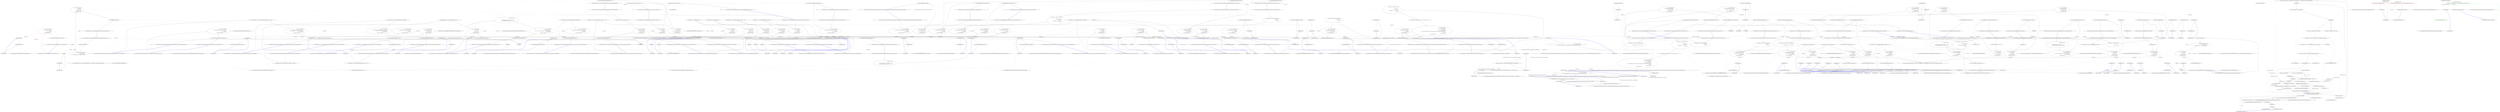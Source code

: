 digraph  {
n298 [label=fakeOptions, span=""];
n299 [label="System.Collections.Generic.IEnumerable<CommandLine.Core.OptionSpecification>", span=""];
n0 [label="Entry CommandLine.Tests.Unit.Core.InstanceBuilderTests.Explicit_help_request_generates_help_requested_error()", span="17-17", cluster="CommandLine.Tests.Unit.Core.InstanceBuilderTests.Explicit_help_request_generates_help_requested_error()"];
n1 [label="var fakeOptions = new FakeOptions()", span="20-20", cluster="CommandLine.Tests.Unit.Core.InstanceBuilderTests.Explicit_help_request_generates_help_requested_error()"];
n2 [label="var expectedResult = ParserResult.Create(\r\n                ParserResultType.Options,\r\n                fakeOptions, new Error[] { new HelpRequestedError() })", span="21-23", cluster="CommandLine.Tests.Unit.Core.InstanceBuilderTests.Explicit_help_request_generates_help_requested_error()"];
n6 [label="Entry CommandLine.Tests.Fakes.FakeOptions.FakeOptions()", span="6-6", cluster="CommandLine.Tests.Fakes.FakeOptions.FakeOptions()"];
n3 [label="var result = InstanceBuilder.Build(\r\n                () => fakeOptions,\r\n                new[] { ''--help'' },\r\n                StringComparer.Ordinal,\r\n                CultureInfo.InvariantCulture)", span="26-30", cluster="CommandLine.Tests.Unit.Core.InstanceBuilderTests.Explicit_help_request_generates_help_requested_error()"];
n13 [label=fakeOptions, span="27-27", cluster="lambda expression"];
n7 [label="Entry CommandLine.HelpRequestedError.HelpRequestedError()", span="338-338", cluster="CommandLine.HelpRequestedError.HelpRequestedError()"];
n8 [label="Entry CommandLine.ParserResult.Create<T>(CommandLine.ParserResultType, T, System.Collections.Generic.IEnumerable<CommandLine.Error>)", span="103-103", cluster="CommandLine.ParserResult.Create<T>(CommandLine.ParserResultType, T, System.Collections.Generic.IEnumerable<CommandLine.Error>)"];
n4 [label="Assert.True(expectedResult.Equals(result))", span="33-33", cluster="CommandLine.Tests.Unit.Core.InstanceBuilderTests.Explicit_help_request_generates_help_requested_error()"];
n9 [label="Entry CommandLine.Core.InstanceBuilder.Build<T>(System.Func<T>, System.Collections.Generic.IEnumerable<string>, System.StringComparer, System.Globalization.CultureInfo)", span="12-12", cluster="CommandLine.Core.InstanceBuilder.Build<T>(System.Func<T>, System.Collections.Generic.IEnumerable<string>, System.StringComparer, System.Globalization.CultureInfo)"];
n12 [label="Entry lambda expression", span="27-27", cluster="lambda expression"];
n5 [label="Exit CommandLine.Tests.Unit.Core.InstanceBuilderTests.Explicit_help_request_generates_help_requested_error()", span="17-17", cluster="CommandLine.Tests.Unit.Core.InstanceBuilderTests.Explicit_help_request_generates_help_requested_error()"];
n10 [label="Entry CommandLine.ParserResult<T>.Equals(CommandLine.ParserResult<T>)", span="90-90", cluster="CommandLine.ParserResult<T>.Equals(CommandLine.ParserResult<T>)"];
n11 [label="Entry Unk.True", span="", cluster="Unk.True"];
n14 [label="Exit lambda expression", span="27-27", cluster="lambda expression"];
n15 [label="Entry CommandLine.Tests.Unit.Core.InstanceBuilderTests.Parse_negative_long_value(string[], long)", span="42-42", cluster="CommandLine.Tests.Unit.Core.InstanceBuilderTests.Parse_negative_long_value(string[], long)"];
n16 [label="var result = InstanceBuilder.Build(\r\n                () => new FakeOptions(),\r\n                arguments,\r\n                StringComparer.Ordinal,\r\n                CultureInfo.InvariantCulture)", span="47-51", cluster="CommandLine.Tests.Unit.Core.InstanceBuilderTests.Parse_negative_long_value(string[], long)"];
n17 [label="Assert.Equal(expected, result.Value.LongValue)", span="54-54", cluster="CommandLine.Tests.Unit.Core.InstanceBuilderTests.Parse_negative_long_value(string[], long)"];
n20 [label="Entry lambda expression", span="48-48", cluster="lambda expression"];
n18 [label="Exit CommandLine.Tests.Unit.Core.InstanceBuilderTests.Parse_negative_long_value(string[], long)", span="42-42", cluster="CommandLine.Tests.Unit.Core.InstanceBuilderTests.Parse_negative_long_value(string[], long)"];
n19 [label="Entry Unk.Equal", span="", cluster="Unk.Equal"];
n21 [label="new FakeOptions()", span="48-48", cluster="lambda expression"];
n22 [label="Exit lambda expression", span="48-48", cluster="lambda expression"];
n23 [label="Entry CommandLine.Tests.Unit.Core.InstanceBuilderTests.Parse_double_value(string[], double)", span="65-65", cluster="CommandLine.Tests.Unit.Core.InstanceBuilderTests.Parse_double_value(string[], double)"];
n24 [label="var result = InstanceBuilder.Build(\r\n                () => new FakeOptionsWithDouble(),\r\n                arguments,\r\n                StringComparer.Ordinal,\r\n                CultureInfo.InvariantCulture)", span="70-74", cluster="CommandLine.Tests.Unit.Core.InstanceBuilderTests.Parse_double_value(string[], double)"];
n25 [label="Assert.Equal(expected, result.Value.DoubleValue)", span="77-77", cluster="CommandLine.Tests.Unit.Core.InstanceBuilderTests.Parse_double_value(string[], double)"];
n27 [label="Entry lambda expression", span="71-71", cluster="lambda expression"];
n26 [label="Exit CommandLine.Tests.Unit.Core.InstanceBuilderTests.Parse_double_value(string[], double)", span="65-65", cluster="CommandLine.Tests.Unit.Core.InstanceBuilderTests.Parse_double_value(string[], double)"];
n28 [label="new FakeOptionsWithDouble()", span="71-71", cluster="lambda expression"];
n29 [label="Exit lambda expression", span="71-71", cluster="lambda expression"];
n30 [label="Entry CommandLine.Tests.Fakes.FakeOptionsWithDouble.FakeOptionsWithDouble()", span="9-9", cluster="CommandLine.Tests.Fakes.FakeOptionsWithDouble.FakeOptionsWithDouble()"];
n31 [label="Entry CommandLine.Tests.Unit.Core.InstanceBuilderTests.Parse_int_sequence(string[], int[])", span="89-89", cluster="CommandLine.Tests.Unit.Core.InstanceBuilderTests.Parse_int_sequence(string[], int[])"];
n32 [label="var result = InstanceBuilder.Build(\r\n                () => new FakeOptionsWithSequence(),\r\n                arguments,\r\n                StringComparer.Ordinal,\r\n                CultureInfo.InvariantCulture)", span="94-98", cluster="CommandLine.Tests.Unit.Core.InstanceBuilderTests.Parse_int_sequence(string[], int[])", color=red, community=0];
n33 [label="Assert.True(expected.SequenceEqual(result.Value.IntSequence))", span="101-101", cluster="CommandLine.Tests.Unit.Core.InstanceBuilderTests.Parse_int_sequence(string[], int[])"];
n36 [label="Entry lambda expression", span="95-95", cluster="lambda expression"];
n34 [label="Exit CommandLine.Tests.Unit.Core.InstanceBuilderTests.Parse_int_sequence(string[], int[])", span="89-89", cluster="CommandLine.Tests.Unit.Core.InstanceBuilderTests.Parse_int_sequence(string[], int[])"];
n35 [label="Entry Unk.SequenceEqual", span="", cluster="Unk.SequenceEqual"];
n37 [label="new FakeOptionsWithSequence()", span="95-95", cluster="lambda expression"];
n38 [label="Exit lambda expression", span="95-95", cluster="lambda expression"];
n39 [label="Entry CommandLine.Tests.Fakes.FakeOptionsWithSequence.FakeOptionsWithSequence()", span="9-9", cluster="CommandLine.Tests.Fakes.FakeOptionsWithSequence.FakeOptionsWithSequence()"];
n40 [label="Entry CommandLine.Tests.Unit.Core.InstanceBuilderTests.Parse_int_sequence_with_range(string[], int[])", span="111-111", cluster="CommandLine.Tests.Unit.Core.InstanceBuilderTests.Parse_int_sequence_with_range(string[], int[])"];
n41 [label="var result = InstanceBuilder.Build(\r\n                () => new FakeOptions(),\r\n                arguments,\r\n                StringComparer.Ordinal,\r\n                CultureInfo.InvariantCulture)", span="116-120", cluster="CommandLine.Tests.Unit.Core.InstanceBuilderTests.Parse_int_sequence_with_range(string[], int[])"];
n42 [label="Assert.True(expected.SequenceEqual(result.Value.IntSequence))", span="123-123", cluster="CommandLine.Tests.Unit.Core.InstanceBuilderTests.Parse_int_sequence_with_range(string[], int[])"];
n44 [label="Entry lambda expression", span="117-117", cluster="lambda expression"];
n43 [label="Exit CommandLine.Tests.Unit.Core.InstanceBuilderTests.Parse_int_sequence_with_range(string[], int[])", span="111-111", cluster="CommandLine.Tests.Unit.Core.InstanceBuilderTests.Parse_int_sequence_with_range(string[], int[])"];
n45 [label="new FakeOptions()", span="117-117", cluster="lambda expression"];
n46 [label="Exit lambda expression", span="117-117", cluster="lambda expression"];
n47 [label="Entry CommandLine.Tests.Unit.Core.InstanceBuilderTests.Parse_string_sequence_with_only_min_constraint(string[], string[])", span="134-134", cluster="CommandLine.Tests.Unit.Core.InstanceBuilderTests.Parse_string_sequence_with_only_min_constraint(string[], string[])"];
n48 [label="var result = InstanceBuilder.Build(\r\n                () => new FakeOptionsWithSequenceAndOnlyMinConstraint(),\r\n                arguments,\r\n                StringComparer.Ordinal,\r\n                CultureInfo.InvariantCulture)", span="139-143", cluster="CommandLine.Tests.Unit.Core.InstanceBuilderTests.Parse_string_sequence_with_only_min_constraint(string[], string[])"];
n49 [label="Assert.True(expected.SequenceEqual(result.Value.StringSequence))", span="146-146", cluster="CommandLine.Tests.Unit.Core.InstanceBuilderTests.Parse_string_sequence_with_only_min_constraint(string[], string[])"];
n51 [label="Entry lambda expression", span="140-140", cluster="lambda expression"];
n50 [label="Exit CommandLine.Tests.Unit.Core.InstanceBuilderTests.Parse_string_sequence_with_only_min_constraint(string[], string[])", span="134-134", cluster="CommandLine.Tests.Unit.Core.InstanceBuilderTests.Parse_string_sequence_with_only_min_constraint(string[], string[])"];
n52 [label="new FakeOptionsWithSequenceAndOnlyMinConstraint()", span="140-140", cluster="lambda expression"];
n53 [label="Exit lambda expression", span="140-140", cluster="lambda expression"];
n54 [label="Entry CommandLine.Tests.Fakes.FakeOptionsWithSequenceAndOnlyMinConstraint.FakeOptionsWithSequenceAndOnlyMinConstraint()", span="9-9", cluster="CommandLine.Tests.Fakes.FakeOptionsWithSequenceAndOnlyMinConstraint.FakeOptionsWithSequenceAndOnlyMinConstraint()"];
n55 [label="Entry CommandLine.Tests.Unit.Core.InstanceBuilderTests.Parse_string_sequence_with_only_max_constraint(string[], string[])", span="156-156", cluster="CommandLine.Tests.Unit.Core.InstanceBuilderTests.Parse_string_sequence_with_only_max_constraint(string[], string[])"];
n56 [label="var result = InstanceBuilder.Build(\r\n                () => new FakeOptionsWithSequenceAndOnlyMaxConstraint(),\r\n                arguments,\r\n                StringComparer.Ordinal,\r\n                CultureInfo.InvariantCulture)", span="161-165", cluster="CommandLine.Tests.Unit.Core.InstanceBuilderTests.Parse_string_sequence_with_only_max_constraint(string[], string[])"];
n57 [label="Assert.True(expected.SequenceEqual(result.Value.StringSequence))", span="168-168", cluster="CommandLine.Tests.Unit.Core.InstanceBuilderTests.Parse_string_sequence_with_only_max_constraint(string[], string[])"];
n59 [label="Entry lambda expression", span="162-162", cluster="lambda expression"];
n58 [label="Exit CommandLine.Tests.Unit.Core.InstanceBuilderTests.Parse_string_sequence_with_only_max_constraint(string[], string[])", span="156-156", cluster="CommandLine.Tests.Unit.Core.InstanceBuilderTests.Parse_string_sequence_with_only_max_constraint(string[], string[])"];
n60 [label="new FakeOptionsWithSequenceAndOnlyMaxConstraint()", span="162-162", cluster="lambda expression"];
n61 [label="Exit lambda expression", span="162-162", cluster="lambda expression"];
n62 [label="Entry CommandLine.Tests.Fakes.FakeOptionsWithSequenceAndOnlyMaxConstraint.FakeOptionsWithSequenceAndOnlyMaxConstraint()", span="9-9", cluster="CommandLine.Tests.Fakes.FakeOptionsWithSequenceAndOnlyMaxConstraint.FakeOptionsWithSequenceAndOnlyMaxConstraint()"];
n63 [label="Entry CommandLine.Tests.Unit.Core.InstanceBuilderTests.Breaking_min_constraint_in_string_sequence_gererates_MissingValueOptionError()", span="174-174", cluster="CommandLine.Tests.Unit.Core.InstanceBuilderTests.Breaking_min_constraint_in_string_sequence_gererates_MissingValueOptionError()"];
n64 [label="var expectedResult = new[] { new MissingValueOptionError(new NameInfo(''s'', ''string-seq'')) }", span="177-177", cluster="CommandLine.Tests.Unit.Core.InstanceBuilderTests.Breaking_min_constraint_in_string_sequence_gererates_MissingValueOptionError()"];
n65 [label="var result = InstanceBuilder.Build(\r\n                () => new FakeOptionsWithSequenceAndOnlyMinConstraint(),\r\n                new[] { ''-s'' },\r\n                StringComparer.Ordinal,\r\n                CultureInfo.InvariantCulture)", span="180-184", cluster="CommandLine.Tests.Unit.Core.InstanceBuilderTests.Breaking_min_constraint_in_string_sequence_gererates_MissingValueOptionError()"];
n68 [label="Entry CommandLine.MissingValueOptionError.MissingValueOptionError(CommandLine.NameInfo)", span="261-261", cluster="CommandLine.MissingValueOptionError.MissingValueOptionError(CommandLine.NameInfo)"];
n69 [label="Entry CommandLine.NameInfo.NameInfo(string, string)", span="20-20", cluster="CommandLine.NameInfo.NameInfo(string, string)"];
n66 [label="Assert.True(expectedResult.SequenceEqual(result.Errors))", span="187-187", cluster="CommandLine.Tests.Unit.Core.InstanceBuilderTests.Breaking_min_constraint_in_string_sequence_gererates_MissingValueOptionError()"];
n70 [label="Entry lambda expression", span="181-181", cluster="lambda expression"];
n67 [label="Exit CommandLine.Tests.Unit.Core.InstanceBuilderTests.Breaking_min_constraint_in_string_sequence_gererates_MissingValueOptionError()", span="174-174", cluster="CommandLine.Tests.Unit.Core.InstanceBuilderTests.Breaking_min_constraint_in_string_sequence_gererates_MissingValueOptionError()"];
n71 [label="new FakeOptionsWithSequenceAndOnlyMinConstraint()", span="181-181", cluster="lambda expression"];
n72 [label="Exit lambda expression", span="181-181", cluster="lambda expression"];
n73 [label="Entry CommandLine.Tests.Unit.Core.InstanceBuilderTests.Breaking_min_constraint_in_string_sequence_as_value_gererates_SequenceOutOfRangeError()", span="193-193", cluster="CommandLine.Tests.Unit.Core.InstanceBuilderTests.Breaking_min_constraint_in_string_sequence_as_value_gererates_SequenceOutOfRangeError()"];
n74 [label="var expectedResult = new[] { new SequenceOutOfRangeError(NameInfo.EmptyName) }", span="196-196", cluster="CommandLine.Tests.Unit.Core.InstanceBuilderTests.Breaking_min_constraint_in_string_sequence_as_value_gererates_SequenceOutOfRangeError()"];
n75 [label="var result = InstanceBuilder.Build(\r\n                () => new FakeOptionsWithSequenceAndOnlyMinConstraintAsValue(),\r\n                new string[] { },\r\n                StringComparer.Ordinal,\r\n                CultureInfo.InvariantCulture)", span="199-203", cluster="CommandLine.Tests.Unit.Core.InstanceBuilderTests.Breaking_min_constraint_in_string_sequence_as_value_gererates_SequenceOutOfRangeError()"];
n78 [label="Entry CommandLine.SequenceOutOfRangeError.SequenceOutOfRangeError(CommandLine.NameInfo)", span="316-316", cluster="CommandLine.SequenceOutOfRangeError.SequenceOutOfRangeError(CommandLine.NameInfo)"];
n76 [label="Assert.True(expectedResult.SequenceEqual(result.Errors))", span="206-206", cluster="CommandLine.Tests.Unit.Core.InstanceBuilderTests.Breaking_min_constraint_in_string_sequence_as_value_gererates_SequenceOutOfRangeError()"];
n79 [label="Entry lambda expression", span="200-200", cluster="lambda expression"];
n77 [label="Exit CommandLine.Tests.Unit.Core.InstanceBuilderTests.Breaking_min_constraint_in_string_sequence_as_value_gererates_SequenceOutOfRangeError()", span="193-193", cluster="CommandLine.Tests.Unit.Core.InstanceBuilderTests.Breaking_min_constraint_in_string_sequence_as_value_gererates_SequenceOutOfRangeError()"];
n80 [label="new FakeOptionsWithSequenceAndOnlyMinConstraintAsValue()", span="200-200", cluster="lambda expression"];
n81 [label="Exit lambda expression", span="200-200", cluster="lambda expression"];
n82 [label="Entry CommandLine.Tests.Fakes.FakeOptionsWithSequenceAndOnlyMinConstraintAsValue.FakeOptionsWithSequenceAndOnlyMinConstraintAsValue()", span="9-9", cluster="CommandLine.Tests.Fakes.FakeOptionsWithSequenceAndOnlyMinConstraintAsValue.FakeOptionsWithSequenceAndOnlyMinConstraintAsValue()"];
n83 [label="Entry CommandLine.Tests.Unit.Core.InstanceBuilderTests.Breaking_max_constraint_in_string_sequence_gererates_SequenceOutOfRangeError()", span="213-213", cluster="CommandLine.Tests.Unit.Core.InstanceBuilderTests.Breaking_max_constraint_in_string_sequence_gererates_SequenceOutOfRangeError()"];
n84 [label="var expectedResult = new[] { new SequenceOutOfRangeError(new NameInfo(''s'', ''string-seq'')) }", span="216-216", cluster="CommandLine.Tests.Unit.Core.InstanceBuilderTests.Breaking_max_constraint_in_string_sequence_gererates_SequenceOutOfRangeError()"];
n85 [label="var result = InstanceBuilder.Build(\r\n                () => new FakeOptionsWithSequenceAndOnlyMaxConstraint(),\r\n                new[] { ''--string-seq=one'', ''two'', ''three'', ''this-is-too-much'' },\r\n                StringComparer.Ordinal,\r\n                CultureInfo.InvariantCulture)", span="219-223", cluster="CommandLine.Tests.Unit.Core.InstanceBuilderTests.Breaking_max_constraint_in_string_sequence_gererates_SequenceOutOfRangeError()"];
n86 [label="Assert.True(expectedResult.SequenceEqual(result.Errors))", span="226-226", cluster="CommandLine.Tests.Unit.Core.InstanceBuilderTests.Breaking_max_constraint_in_string_sequence_gererates_SequenceOutOfRangeError()"];
n88 [label="Entry lambda expression", span="220-220", cluster="lambda expression"];
n87 [label="Exit CommandLine.Tests.Unit.Core.InstanceBuilderTests.Breaking_max_constraint_in_string_sequence_gererates_SequenceOutOfRangeError()", span="213-213", cluster="CommandLine.Tests.Unit.Core.InstanceBuilderTests.Breaking_max_constraint_in_string_sequence_gererates_SequenceOutOfRangeError()"];
n89 [label="new FakeOptionsWithSequenceAndOnlyMaxConstraint()", span="220-220", cluster="lambda expression"];
n90 [label="Exit lambda expression", span="220-220", cluster="lambda expression"];
n91 [label="Entry CommandLine.Tests.Unit.Core.InstanceBuilderTests.Breaking_max_constraint_in_string_sequence_as_value_gererates_SequenceOutOfRangeError()", span="232-232", cluster="CommandLine.Tests.Unit.Core.InstanceBuilderTests.Breaking_max_constraint_in_string_sequence_as_value_gererates_SequenceOutOfRangeError()"];
n92 [label="var expectedResult = new[] { new SequenceOutOfRangeError(NameInfo.EmptyName) }", span="235-235", cluster="CommandLine.Tests.Unit.Core.InstanceBuilderTests.Breaking_max_constraint_in_string_sequence_as_value_gererates_SequenceOutOfRangeError()"];
n93 [label="var result = InstanceBuilder.Build(\r\n                () => new FakeOptionsWithSequenceAndOnlyMaxConstraintAsValue(),\r\n                new[] { ''one'', ''two'', ''three'', ''this-is-too-much'' },\r\n                StringComparer.Ordinal,\r\n                CultureInfo.InvariantCulture)", span="238-242", cluster="CommandLine.Tests.Unit.Core.InstanceBuilderTests.Breaking_max_constraint_in_string_sequence_as_value_gererates_SequenceOutOfRangeError()"];
n94 [label="Assert.True(expectedResult.SequenceEqual(result.Errors))", span="245-245", cluster="CommandLine.Tests.Unit.Core.InstanceBuilderTests.Breaking_max_constraint_in_string_sequence_as_value_gererates_SequenceOutOfRangeError()"];
n96 [label="Entry lambda expression", span="239-239", cluster="lambda expression"];
n95 [label="Exit CommandLine.Tests.Unit.Core.InstanceBuilderTests.Breaking_max_constraint_in_string_sequence_as_value_gererates_SequenceOutOfRangeError()", span="232-232", cluster="CommandLine.Tests.Unit.Core.InstanceBuilderTests.Breaking_max_constraint_in_string_sequence_as_value_gererates_SequenceOutOfRangeError()"];
n97 [label="new FakeOptionsWithSequenceAndOnlyMaxConstraintAsValue()", span="239-239", cluster="lambda expression"];
n98 [label="Exit lambda expression", span="239-239", cluster="lambda expression"];
n99 [label="Entry CommandLine.Tests.Fakes.FakeOptionsWithSequenceAndOnlyMaxConstraintAsValue.FakeOptionsWithSequenceAndOnlyMaxConstraintAsValue()", span="9-9", cluster="CommandLine.Tests.Fakes.FakeOptionsWithSequenceAndOnlyMaxConstraintAsValue.FakeOptionsWithSequenceAndOnlyMaxConstraintAsValue()"];
n100 [label="Entry CommandLine.Tests.Unit.Core.InstanceBuilderTests.Parse_enum_value(string[], CommandLine.Tests.Fakes.Colors)", span="257-257", cluster="CommandLine.Tests.Unit.Core.InstanceBuilderTests.Parse_enum_value(string[], CommandLine.Tests.Fakes.Colors)"];
n101 [label="var result = InstanceBuilder.Build(\r\n                () => new FakeOptionsWithEnum(),\r\n                arguments,\r\n                StringComparer.Ordinal,\r\n                CultureInfo.InvariantCulture)", span="262-266", cluster="CommandLine.Tests.Unit.Core.InstanceBuilderTests.Parse_enum_value(string[], CommandLine.Tests.Fakes.Colors)"];
n102 [label="expected.ShouldBeEquivalentTo(result.Value.Colors)", span="269-269", cluster="CommandLine.Tests.Unit.Core.InstanceBuilderTests.Parse_enum_value(string[], CommandLine.Tests.Fakes.Colors)"];
n105 [label="Entry lambda expression", span="263-263", cluster="lambda expression"];
n103 [label="Exit CommandLine.Tests.Unit.Core.InstanceBuilderTests.Parse_enum_value(string[], CommandLine.Tests.Fakes.Colors)", span="257-257", cluster="CommandLine.Tests.Unit.Core.InstanceBuilderTests.Parse_enum_value(string[], CommandLine.Tests.Fakes.Colors)"];
n104 [label="Entry Unk.ShouldBeEquivalentTo", span="", cluster="Unk.ShouldBeEquivalentTo"];
n106 [label="new FakeOptionsWithEnum()", span="263-263", cluster="lambda expression"];
n107 [label="Exit lambda expression", span="263-263", cluster="lambda expression"];
n108 [label="Entry CommandLine.Tests.Fakes.FakeOptionsWithEnum.FakeOptionsWithEnum()", span="16-16", cluster="CommandLine.Tests.Fakes.FakeOptionsWithEnum.FakeOptionsWithEnum()"];
n109 [label="Entry CommandLine.Tests.Unit.Core.InstanceBuilderTests.Parse_enum_value_with_wrong_index_generates_BadFormatConversionError()", span="275-275", cluster="CommandLine.Tests.Unit.Core.InstanceBuilderTests.Parse_enum_value_with_wrong_index_generates_BadFormatConversionError()"];
n110 [label="var expectedResult = new[] { new BadFormatConversionError(new NameInfo('''', ''colors'')) }", span="278-278", cluster="CommandLine.Tests.Unit.Core.InstanceBuilderTests.Parse_enum_value_with_wrong_index_generates_BadFormatConversionError()"];
n111 [label="var result = InstanceBuilder.Build(\r\n                () => new FakeOptionsWithEnum(),\r\n                new[] { ''--colors'', ''3'' },\r\n                StringComparer.Ordinal,\r\n                CultureInfo.InvariantCulture)", span="281-285", cluster="CommandLine.Tests.Unit.Core.InstanceBuilderTests.Parse_enum_value_with_wrong_index_generates_BadFormatConversionError()"];
n114 [label="Entry CommandLine.BadFormatConversionError.BadFormatConversionError(CommandLine.NameInfo)", span="305-305", cluster="CommandLine.BadFormatConversionError.BadFormatConversionError(CommandLine.NameInfo)"];
n112 [label="Assert.True(expectedResult.SequenceEqual(result.Errors))", span="288-288", cluster="CommandLine.Tests.Unit.Core.InstanceBuilderTests.Parse_enum_value_with_wrong_index_generates_BadFormatConversionError()"];
n115 [label="Entry lambda expression", span="282-282", cluster="lambda expression"];
n113 [label="Exit CommandLine.Tests.Unit.Core.InstanceBuilderTests.Parse_enum_value_with_wrong_index_generates_BadFormatConversionError()", span="275-275", cluster="CommandLine.Tests.Unit.Core.InstanceBuilderTests.Parse_enum_value_with_wrong_index_generates_BadFormatConversionError()"];
n116 [label="new FakeOptionsWithEnum()", span="282-282", cluster="lambda expression"];
n117 [label="Exit lambda expression", span="282-282", cluster="lambda expression"];
n118 [label="Entry CommandLine.Tests.Unit.Core.InstanceBuilderTests.Parse_enum_value_with_wrong_item_name_generates_BadFormatConversionError()", span="294-294", cluster="CommandLine.Tests.Unit.Core.InstanceBuilderTests.Parse_enum_value_with_wrong_item_name_generates_BadFormatConversionError()"];
n119 [label="var expectedResult = new[] { new BadFormatConversionError(new NameInfo('''', ''colors'')) }", span="297-297", cluster="CommandLine.Tests.Unit.Core.InstanceBuilderTests.Parse_enum_value_with_wrong_item_name_generates_BadFormatConversionError()"];
n120 [label="var result = InstanceBuilder.Build(\r\n                () => new FakeOptionsWithEnum(),\r\n                new[] { ''--colors'', ''Yellow'' },\r\n                StringComparer.Ordinal,\r\n                CultureInfo.InvariantCulture)", span="300-304", cluster="CommandLine.Tests.Unit.Core.InstanceBuilderTests.Parse_enum_value_with_wrong_item_name_generates_BadFormatConversionError()"];
n121 [label="Assert.True(expectedResult.SequenceEqual(result.Errors))", span="307-307", cluster="CommandLine.Tests.Unit.Core.InstanceBuilderTests.Parse_enum_value_with_wrong_item_name_generates_BadFormatConversionError()"];
n123 [label="Entry lambda expression", span="301-301", cluster="lambda expression"];
n122 [label="Exit CommandLine.Tests.Unit.Core.InstanceBuilderTests.Parse_enum_value_with_wrong_item_name_generates_BadFormatConversionError()", span="294-294", cluster="CommandLine.Tests.Unit.Core.InstanceBuilderTests.Parse_enum_value_with_wrong_item_name_generates_BadFormatConversionError()"];
n124 [label="new FakeOptionsWithEnum()", span="301-301", cluster="lambda expression"];
n125 [label="Exit lambda expression", span="301-301", cluster="lambda expression"];
n126 [label="Entry CommandLine.Tests.Unit.Core.InstanceBuilderTests.Parse_enum_value_with_wrong_item_name_case_generates_BadFormatConversionError()", span="313-313", cluster="CommandLine.Tests.Unit.Core.InstanceBuilderTests.Parse_enum_value_with_wrong_item_name_case_generates_BadFormatConversionError()"];
n127 [label="var expectedResult = new[] { new BadFormatConversionError(new NameInfo('''', ''colors'')) }", span="316-316", cluster="CommandLine.Tests.Unit.Core.InstanceBuilderTests.Parse_enum_value_with_wrong_item_name_case_generates_BadFormatConversionError()"];
n128 [label="var result = InstanceBuilder.Build(\r\n                () => new FakeOptionsWithEnum(),\r\n                new[] { ''--colors'', ''RED'' },\r\n                StringComparer.Ordinal,\r\n                CultureInfo.InvariantCulture)", span="319-323", cluster="CommandLine.Tests.Unit.Core.InstanceBuilderTests.Parse_enum_value_with_wrong_item_name_case_generates_BadFormatConversionError()"];
n129 [label="Assert.True(expectedResult.SequenceEqual(result.Errors))", span="326-326", cluster="CommandLine.Tests.Unit.Core.InstanceBuilderTests.Parse_enum_value_with_wrong_item_name_case_generates_BadFormatConversionError()"];
n131 [label="Entry lambda expression", span="320-320", cluster="lambda expression"];
n130 [label="Exit CommandLine.Tests.Unit.Core.InstanceBuilderTests.Parse_enum_value_with_wrong_item_name_case_generates_BadFormatConversionError()", span="313-313", cluster="CommandLine.Tests.Unit.Core.InstanceBuilderTests.Parse_enum_value_with_wrong_item_name_case_generates_BadFormatConversionError()"];
n132 [label="new FakeOptionsWithEnum()", span="320-320", cluster="lambda expression"];
n133 [label="Exit lambda expression", span="320-320", cluster="lambda expression"];
n134 [label="Entry CommandLine.Tests.Unit.Core.InstanceBuilderTests.Parse_values_partitioned_between_sequence_and_scalar()", span="332-332", cluster="CommandLine.Tests.Unit.Core.InstanceBuilderTests.Parse_values_partitioned_between_sequence_and_scalar()"];
n135 [label="var expectedResult = new FakeOptionsWithValues\r\n                {\r\n                    StringValue = string.Empty,\r\n                    LongValue = 10L,\r\n                    StringSequence = new[] { ''a'', ''b'', ''c'' },\r\n                    IntValue = 20\r\n                }", span="335-341", cluster="CommandLine.Tests.Unit.Core.InstanceBuilderTests.Parse_values_partitioned_between_sequence_and_scalar()"];
n136 [label="var result = InstanceBuilder.Build(\r\n                () => new FakeOptionsWithValues(),\r\n                new[] { ''10'', ''a'', ''b'', ''c'', ''20'' },\r\n                StringComparer.Ordinal,\r\n                CultureInfo.InvariantCulture)", span="344-348", cluster="CommandLine.Tests.Unit.Core.InstanceBuilderTests.Parse_values_partitioned_between_sequence_and_scalar()"];
n139 [label="Entry CommandLine.Tests.Fakes.FakeOptionsWithValues.FakeOptionsWithValues()", span="6-6", cluster="CommandLine.Tests.Fakes.FakeOptionsWithValues.FakeOptionsWithValues()"];
n137 [label="expectedResult.ShouldBeEquivalentTo(result.Value)", span="351-351", cluster="CommandLine.Tests.Unit.Core.InstanceBuilderTests.Parse_values_partitioned_between_sequence_and_scalar()"];
n140 [label="Entry lambda expression", span="345-345", cluster="lambda expression"];
n138 [label="Exit CommandLine.Tests.Unit.Core.InstanceBuilderTests.Parse_values_partitioned_between_sequence_and_scalar()", span="332-332", cluster="CommandLine.Tests.Unit.Core.InstanceBuilderTests.Parse_values_partitioned_between_sequence_and_scalar()"];
n141 [label="new FakeOptionsWithValues()", span="345-345", cluster="lambda expression"];
n142 [label="Exit lambda expression", span="345-345", cluster="lambda expression"];
n143 [label="Entry CommandLine.Tests.Unit.Core.InstanceBuilderTests.Parse_sequence_value_without_range_constraints(string[], long[])", span="362-362", cluster="CommandLine.Tests.Unit.Core.InstanceBuilderTests.Parse_sequence_value_without_range_constraints(string[], long[])"];
n144 [label="var result = InstanceBuilder.Build(\r\n                () => new FakeOptionsWithSequenceWithoutRange(),\r\n                arguments,\r\n                StringComparer.Ordinal,\r\n                CultureInfo.InvariantCulture)", span="367-371", cluster="CommandLine.Tests.Unit.Core.InstanceBuilderTests.Parse_sequence_value_without_range_constraints(string[], long[])"];
n145 [label="expected.ShouldBeEquivalentTo(result.Value.LongSequence)", span="374-374", cluster="CommandLine.Tests.Unit.Core.InstanceBuilderTests.Parse_sequence_value_without_range_constraints(string[], long[])"];
n147 [label="Entry lambda expression", span="368-368", cluster="lambda expression"];
n146 [label="Exit CommandLine.Tests.Unit.Core.InstanceBuilderTests.Parse_sequence_value_without_range_constraints(string[], long[])", span="362-362", cluster="CommandLine.Tests.Unit.Core.InstanceBuilderTests.Parse_sequence_value_without_range_constraints(string[], long[])"];
n148 [label="new FakeOptionsWithSequenceWithoutRange()", span="368-368", cluster="lambda expression"];
n149 [label="Exit lambda expression", span="368-368", cluster="lambda expression"];
n150 [label="Entry CommandLine.Tests.Fakes.FakeOptionsWithSequenceWithoutRange.FakeOptionsWithSequenceWithoutRange()", span="9-9", cluster="CommandLine.Tests.Fakes.FakeOptionsWithSequenceWithoutRange.FakeOptionsWithSequenceWithoutRange()"];
n151 [label="Entry CommandLine.Tests.Unit.Core.InstanceBuilderTests.Parse_long_sequence_with_separator(string[], long[])", span="384-384", cluster="CommandLine.Tests.Unit.Core.InstanceBuilderTests.Parse_long_sequence_with_separator(string[], long[])"];
n152 [label="var result = InstanceBuilder.Build(\r\n                () => new FakeOptionsWithSequenceAndSeparator(),\r\n                arguments,\r\n                StringComparer.Ordinal,\r\n                CultureInfo.InvariantCulture)", span="389-393", cluster="CommandLine.Tests.Unit.Core.InstanceBuilderTests.Parse_long_sequence_with_separator(string[], long[])"];
n153 [label="expected.ShouldBeEquivalentTo(result.Value.LongSequence)", span="396-396", cluster="CommandLine.Tests.Unit.Core.InstanceBuilderTests.Parse_long_sequence_with_separator(string[], long[])"];
n155 [label="Entry lambda expression", span="390-390", cluster="lambda expression"];
n154 [label="Exit CommandLine.Tests.Unit.Core.InstanceBuilderTests.Parse_long_sequence_with_separator(string[], long[])", span="384-384", cluster="CommandLine.Tests.Unit.Core.InstanceBuilderTests.Parse_long_sequence_with_separator(string[], long[])"];
n156 [label="new FakeOptionsWithSequenceAndSeparator()", span="390-390", cluster="lambda expression"];
n157 [label="Exit lambda expression", span="390-390", cluster="lambda expression"];
n158 [label="Entry CommandLine.Tests.Fakes.FakeOptionsWithSequenceAndSeparator.FakeOptionsWithSequenceAndSeparator()", span="9-9", cluster="CommandLine.Tests.Fakes.FakeOptionsWithSequenceAndSeparator.FakeOptionsWithSequenceAndSeparator()"];
n159 [label="Entry CommandLine.Tests.Unit.Core.InstanceBuilderTests.Parse_string_sequence_with_separator(string[], string[])", span="406-406", cluster="CommandLine.Tests.Unit.Core.InstanceBuilderTests.Parse_string_sequence_with_separator(string[], string[])"];
n160 [label="var result = InstanceBuilder.Build(\r\n                () => new FakeOptionsWithSequenceAndSeparator(),\r\n                arguments,\r\n                StringComparer.Ordinal,\r\n                CultureInfo.InvariantCulture)", span="411-415", cluster="CommandLine.Tests.Unit.Core.InstanceBuilderTests.Parse_string_sequence_with_separator(string[], string[])"];
n161 [label="expected.ShouldBeEquivalentTo(result.Value.StringSequence)", span="418-418", cluster="CommandLine.Tests.Unit.Core.InstanceBuilderTests.Parse_string_sequence_with_separator(string[], string[])"];
n163 [label="Entry lambda expression", span="412-412", cluster="lambda expression"];
n162 [label="Exit CommandLine.Tests.Unit.Core.InstanceBuilderTests.Parse_string_sequence_with_separator(string[], string[])", span="406-406", cluster="CommandLine.Tests.Unit.Core.InstanceBuilderTests.Parse_string_sequence_with_separator(string[], string[])"];
n164 [label="new FakeOptionsWithSequenceAndSeparator()", span="412-412", cluster="lambda expression"];
n165 [label="Exit lambda expression", span="412-412", cluster="lambda expression"];
n166 [label="Entry CommandLine.Tests.Unit.Core.InstanceBuilderTests.Double_dash_force_subsequent_arguments_as_values()", span="427-427", cluster="CommandLine.Tests.Unit.Core.InstanceBuilderTests.Double_dash_force_subsequent_arguments_as_values()"];
n167 [label="var expectedResult = new FakeOptionsWithValues\r\n                {\r\n                    StringValue = ''str1'',\r\n                    LongValue = 10L,\r\n                    StringSequence = new[] { ''-a'', ''--bee'', ''-c'' },\r\n                    IntValue = 20\r\n                }", span="430-436", cluster="CommandLine.Tests.Unit.Core.InstanceBuilderTests.Double_dash_force_subsequent_arguments_as_values()"];
n168 [label="var arguments = new[] { ''--stringvalue'', ''str1'', ''--'', ''10'', ''-a'', ''--bee'', ''-c'', ''20'' }", span="437-437", cluster="CommandLine.Tests.Unit.Core.InstanceBuilderTests.Double_dash_force_subsequent_arguments_as_values()"];
n170 [label="expectedResult.ShouldBeEquivalentTo(result.Value)", span="450-450", cluster="CommandLine.Tests.Unit.Core.InstanceBuilderTests.Double_dash_force_subsequent_arguments_as_values()"];
n169 [label="var result = InstanceBuilder.Build(\r\n                () => new FakeOptionsWithValues(),\r\n                (a, optionSpecs) =>\r\n                    Tokenizer.PreprocessDashDash(a,\r\n                        args => Tokenizer.Tokenize(args, name => NameLookup.Contains(name, optionSpecs, StringComparer.Ordinal))),\r\n                arguments,\r\n                StringComparer.Ordinal,\r\n                CultureInfo.InvariantCulture)", span="440-447", cluster="CommandLine.Tests.Unit.Core.InstanceBuilderTests.Double_dash_force_subsequent_arguments_as_values()"];
n172 [label="Entry CommandLine.Core.InstanceBuilder.Build<T>(System.Func<T>, System.Func<System.Collections.Generic.IEnumerable<string>, System.Collections.Generic.IEnumerable<CommandLine.Core.OptionSpecification>, CommandLine.Core.StatePair<System.Collections.Generic.IEnumerable<CommandLine.Core.Token>>>, System.Collections.Generic.IEnumerable<string>, System.StringComparer, System.Globalization.CultureInfo)", span="33-33", cluster="CommandLine.Core.InstanceBuilder.Build<T>(System.Func<T>, System.Func<System.Collections.Generic.IEnumerable<string>, System.Collections.Generic.IEnumerable<CommandLine.Core.OptionSpecification>, CommandLine.Core.StatePair<System.Collections.Generic.IEnumerable<CommandLine.Core.Token>>>, System.Collections.Generic.IEnumerable<string>, System.StringComparer, System.Globalization.CultureInfo)"];
n173 [label="Entry lambda expression", span="441-441", cluster="lambda expression"];
n176 [label="Entry lambda expression", span="442-444", cluster="lambda expression"];
n171 [label="Exit CommandLine.Tests.Unit.Core.InstanceBuilderTests.Double_dash_force_subsequent_arguments_as_values()", span="427-427", cluster="CommandLine.Tests.Unit.Core.InstanceBuilderTests.Double_dash_force_subsequent_arguments_as_values()"];
n174 [label="new FakeOptionsWithValues()", span="441-441", cluster="lambda expression"];
n175 [label="Exit lambda expression", span="441-441", cluster="lambda expression"];
n177 [label="Tokenizer.PreprocessDashDash(a,\r\n                        args => Tokenizer.Tokenize(args, name => NameLookup.Contains(name, optionSpecs, StringComparer.Ordinal)))", span="443-444", cluster="lambda expression"];
n181 [label="Tokenizer.Tokenize(args, name => NameLookup.Contains(name, optionSpecs, StringComparer.Ordinal))", span="444-444", cluster="lambda expression"];
n185 [label="NameLookup.Contains(name, optionSpecs, StringComparer.Ordinal)", span="444-444", cluster="lambda expression"];
n178 [label="Exit lambda expression", span="442-444", cluster="lambda expression"];
n179 [label="Entry CommandLine.Core.Tokenizer.PreprocessDashDash(System.Collections.Generic.IEnumerable<string>, System.Func<System.Collections.Generic.IEnumerable<string>, CommandLine.Core.StatePair<System.Collections.Generic.IEnumerable<CommandLine.Core.Token>>>)", span="37-37", cluster="CommandLine.Core.Tokenizer.PreprocessDashDash(System.Collections.Generic.IEnumerable<string>, System.Func<System.Collections.Generic.IEnumerable<string>, CommandLine.Core.StatePair<System.Collections.Generic.IEnumerable<CommandLine.Core.Token>>>)"];
n180 [label="Entry lambda expression", span="444-444", cluster="lambda expression"];
n182 [label="Exit lambda expression", span="444-444", cluster="lambda expression"];
n183 [label="Entry CommandLine.Core.Tokenizer.Tokenize(System.Collections.Generic.IEnumerable<string>, System.Func<string, bool>)", span="11-11", cluster="CommandLine.Core.Tokenizer.Tokenize(System.Collections.Generic.IEnumerable<string>, System.Func<string, bool>)"];
n184 [label="Entry lambda expression", span="444-444", cluster="lambda expression"];
n186 [label="Exit lambda expression", span="444-444", cluster="lambda expression"];
n187 [label="Entry CommandLine.Core.NameLookup.Contains(string, System.Collections.Generic.IEnumerable<CommandLine.Core.OptionSpecification>, System.StringComparer)", span="12-12", cluster="CommandLine.Core.NameLookup.Contains(string, System.Collections.Generic.IEnumerable<CommandLine.Core.OptionSpecification>, System.StringComparer)"];
n188 [label="Entry CommandLine.Tests.Unit.Core.InstanceBuilderTests.Parse_option_from_different_sets_gererates_MutuallyExclusiveSetError()", span="456-456", cluster="CommandLine.Tests.Unit.Core.InstanceBuilderTests.Parse_option_from_different_sets_gererates_MutuallyExclusiveSetError()"];
n189 [label="var expectedResult = new[]\r\n                {\r\n                    new MutuallyExclusiveSetError(new NameInfo('''', ''weburl'')),\r\n                    new MutuallyExclusiveSetError(new NameInfo('''', ''ftpurl''))\r\n                }", span="459-463", cluster="CommandLine.Tests.Unit.Core.InstanceBuilderTests.Parse_option_from_different_sets_gererates_MutuallyExclusiveSetError()"];
n190 [label="var result = InstanceBuilder.Build(\r\n                () => new FakeOptionsWithSets(),\r\n                new[] { ''--weburl'', ''http://mywebsite.org/'', ''--ftpurl'', ''fpt://ftpsite.org/'' },\r\n                StringComparer.Ordinal,\r\n                CultureInfo.InvariantCulture)", span="466-470", cluster="CommandLine.Tests.Unit.Core.InstanceBuilderTests.Parse_option_from_different_sets_gererates_MutuallyExclusiveSetError()"];
n193 [label="Entry CommandLine.MutuallyExclusiveSetError.MutuallyExclusiveSetError(CommandLine.NameInfo)", span="294-294", cluster="CommandLine.MutuallyExclusiveSetError.MutuallyExclusiveSetError(CommandLine.NameInfo)"];
n191 [label="Assert.True(expectedResult.SequenceEqual(result.Errors))", span="473-473", cluster="CommandLine.Tests.Unit.Core.InstanceBuilderTests.Parse_option_from_different_sets_gererates_MutuallyExclusiveSetError()"];
n194 [label="Entry lambda expression", span="467-467", cluster="lambda expression"];
n192 [label="Exit CommandLine.Tests.Unit.Core.InstanceBuilderTests.Parse_option_from_different_sets_gererates_MutuallyExclusiveSetError()", span="456-456", cluster="CommandLine.Tests.Unit.Core.InstanceBuilderTests.Parse_option_from_different_sets_gererates_MutuallyExclusiveSetError()"];
n195 [label="new FakeOptionsWithSets()", span="467-467", cluster="lambda expression"];
n196 [label="Exit lambda expression", span="467-467", cluster="lambda expression"];
n197 [label="Entry CommandLine.Tests.Fakes.FakeOptionsWithSets.FakeOptionsWithSets()", span="4-4", cluster="CommandLine.Tests.Fakes.FakeOptionsWithSets.FakeOptionsWithSets()"];
n198 [label="Entry CommandLine.Tests.Unit.Core.InstanceBuilderTests.Two_required_options_at_the_same_set_and_one_is_true()", span="479-479", cluster="CommandLine.Tests.Unit.Core.InstanceBuilderTests.Two_required_options_at_the_same_set_and_one_is_true()"];
n199 [label="var expectedResult = new FakeOptionWithRequiredAndSet {\r\n                FtpUrl = ''str1'',\r\n                WebUrl = null\r\n            }", span="481-484", cluster="CommandLine.Tests.Unit.Core.InstanceBuilderTests.Two_required_options_at_the_same_set_and_one_is_true()"];
n200 [label="var result = InstanceBuilder.Build(\r\n                () => new FakeOptionWithRequiredAndSet(),\r\n                new[] { ''--ftpurl'', ''str1''},\r\n                StringComparer.Ordinal,\r\n                CultureInfo.InvariantCulture)", span="486-490", cluster="CommandLine.Tests.Unit.Core.InstanceBuilderTests.Two_required_options_at_the_same_set_and_one_is_true()"];
n203 [label="Entry CommandLine.Tests.Fakes.FakeOptionWithRequiredAndSet.FakeOptionWithRequiredAndSet()", span="4-4", cluster="CommandLine.Tests.Fakes.FakeOptionWithRequiredAndSet.FakeOptionWithRequiredAndSet()"];
n201 [label="expectedResult.ShouldBeEquivalentTo(result.Value)", span="493-493", cluster="CommandLine.Tests.Unit.Core.InstanceBuilderTests.Two_required_options_at_the_same_set_and_one_is_true()"];
n204 [label="Entry lambda expression", span="487-487", cluster="lambda expression"];
n202 [label="Exit CommandLine.Tests.Unit.Core.InstanceBuilderTests.Two_required_options_at_the_same_set_and_one_is_true()", span="479-479", cluster="CommandLine.Tests.Unit.Core.InstanceBuilderTests.Two_required_options_at_the_same_set_and_one_is_true()"];
n205 [label="new FakeOptionWithRequiredAndSet()", span="487-487", cluster="lambda expression"];
n206 [label="Exit lambda expression", span="487-487", cluster="lambda expression"];
n207 [label="Entry CommandLine.Tests.Unit.Core.InstanceBuilderTests.Two_required_options_at_the_same_set_and_both_are_true()", span="499-499", cluster="CommandLine.Tests.Unit.Core.InstanceBuilderTests.Two_required_options_at_the_same_set_and_both_are_true()"];
n208 [label="var expectedResult = new FakeOptionWithRequiredAndSet {\r\n                FtpUrl = ''str1'',\r\n                WebUrl = ''str2''\r\n            }", span="501-504", cluster="CommandLine.Tests.Unit.Core.InstanceBuilderTests.Two_required_options_at_the_same_set_and_both_are_true()"];
n209 [label="var result = InstanceBuilder.Build(\r\n                () => new FakeOptionWithRequiredAndSet(),\r\n                new[] { ''--ftpurl'', ''str1'', ''--weburl'', ''str2'' },\r\n                StringComparer.Ordinal,\r\n                CultureInfo.InvariantCulture)", span="506-510", cluster="CommandLine.Tests.Unit.Core.InstanceBuilderTests.Two_required_options_at_the_same_set_and_both_are_true()"];
n210 [label="expectedResult.ShouldBeEquivalentTo(result.Value)", span="513-513", cluster="CommandLine.Tests.Unit.Core.InstanceBuilderTests.Two_required_options_at_the_same_set_and_both_are_true()"];
n212 [label="Entry lambda expression", span="507-507", cluster="lambda expression"];
n211 [label="Exit CommandLine.Tests.Unit.Core.InstanceBuilderTests.Two_required_options_at_the_same_set_and_both_are_true()", span="499-499", cluster="CommandLine.Tests.Unit.Core.InstanceBuilderTests.Two_required_options_at_the_same_set_and_both_are_true()"];
n213 [label="new FakeOptionWithRequiredAndSet()", span="507-507", cluster="lambda expression"];
n214 [label="Exit lambda expression", span="507-507", cluster="lambda expression"];
n215 [label="Entry CommandLine.Tests.Unit.Core.InstanceBuilderTests.Two_required_options_at_the_same_set_and_none_are_true()", span="518-518", cluster="CommandLine.Tests.Unit.Core.InstanceBuilderTests.Two_required_options_at_the_same_set_and_none_are_true()"];
n216 [label="var expectedResult = new[]\r\n            {\r\n                new MissingRequiredOptionError(new NameInfo('''', ''ftpurl'')),\r\n                new MissingRequiredOptionError(new NameInfo('''', ''weburl''))\r\n            }", span="520-524", cluster="CommandLine.Tests.Unit.Core.InstanceBuilderTests.Two_required_options_at_the_same_set_and_none_are_true()"];
n217 [label="var result = InstanceBuilder.Build(\r\n                () => new FakeOptionWithRequiredAndSet(),\r\n                new[] {''''},\r\n                StringComparer.Ordinal,\r\n                CultureInfo.InvariantCulture)", span="526-530", cluster="CommandLine.Tests.Unit.Core.InstanceBuilderTests.Two_required_options_at_the_same_set_and_none_are_true()"];
n220 [label="Entry CommandLine.MissingRequiredOptionError.MissingRequiredOptionError(CommandLine.NameInfo)", span="283-283", cluster="CommandLine.MissingRequiredOptionError.MissingRequiredOptionError(CommandLine.NameInfo)"];
n218 [label="Assert.True(expectedResult.SequenceEqual(result.Errors))", span="533-533", cluster="CommandLine.Tests.Unit.Core.InstanceBuilderTests.Two_required_options_at_the_same_set_and_none_are_true()"];
n221 [label="Entry lambda expression", span="527-527", cluster="lambda expression"];
n219 [label="Exit CommandLine.Tests.Unit.Core.InstanceBuilderTests.Two_required_options_at_the_same_set_and_none_are_true()", span="518-518", cluster="CommandLine.Tests.Unit.Core.InstanceBuilderTests.Two_required_options_at_the_same_set_and_none_are_true()"];
n222 [label="new FakeOptionWithRequiredAndSet()", span="527-527", cluster="lambda expression"];
n223 [label="Exit lambda expression", span="527-527", cluster="lambda expression"];
n224 [label="Entry CommandLine.Tests.Unit.Core.InstanceBuilderTests.Omitting_required_option_gererates_MissingRequiredOptionError()", span="538-538", cluster="CommandLine.Tests.Unit.Core.InstanceBuilderTests.Omitting_required_option_gererates_MissingRequiredOptionError()"];
n225 [label="var expectedResult = new[] { new MissingRequiredOptionError(new NameInfo('''', ''str'')) }", span="541-541", cluster="CommandLine.Tests.Unit.Core.InstanceBuilderTests.Omitting_required_option_gererates_MissingRequiredOptionError()"];
n226 [label="var result = InstanceBuilder.Build(\r\n                () => new FakeOptionWithRequired(),\r\n                new string[] { },\r\n                StringComparer.Ordinal,\r\n                CultureInfo.InvariantCulture)", span="544-548", cluster="CommandLine.Tests.Unit.Core.InstanceBuilderTests.Omitting_required_option_gererates_MissingRequiredOptionError()"];
n227 [label="Assert.True(expectedResult.SequenceEqual(result.Errors))", span="551-551", cluster="CommandLine.Tests.Unit.Core.InstanceBuilderTests.Omitting_required_option_gererates_MissingRequiredOptionError()"];
n229 [label="Entry lambda expression", span="545-545", cluster="lambda expression"];
n228 [label="Exit CommandLine.Tests.Unit.Core.InstanceBuilderTests.Omitting_required_option_gererates_MissingRequiredOptionError()", span="538-538", cluster="CommandLine.Tests.Unit.Core.InstanceBuilderTests.Omitting_required_option_gererates_MissingRequiredOptionError()"];
n230 [label="new FakeOptionWithRequired()", span="545-545", cluster="lambda expression"];
n231 [label="Exit lambda expression", span="545-545", cluster="lambda expression"];
n232 [label="Entry CommandLine.Tests.Fakes.FakeOptionWithRequired.FakeOptionWithRequired()", span="4-4", cluster="CommandLine.Tests.Fakes.FakeOptionWithRequired.FakeOptionWithRequired()"];
n233 [label="Entry CommandLine.Tests.Unit.Core.InstanceBuilderTests.Wrong_range_in_sequence_gererates_SequenceOutOfRangeError()", span="557-557", cluster="CommandLine.Tests.Unit.Core.InstanceBuilderTests.Wrong_range_in_sequence_gererates_SequenceOutOfRangeError()"];
n234 [label="var expectedResult = new[] { new SequenceOutOfRangeError(new NameInfo(''i'', '''')) }", span="560-560", cluster="CommandLine.Tests.Unit.Core.InstanceBuilderTests.Wrong_range_in_sequence_gererates_SequenceOutOfRangeError()"];
n235 [label="var result = InstanceBuilder.Build(\r\n                () => new FakeOptions(),\r\n                new [] { ''-i'', ''10'' },\r\n                StringComparer.Ordinal,\r\n                CultureInfo.InvariantCulture)", span="563-567", cluster="CommandLine.Tests.Unit.Core.InstanceBuilderTests.Wrong_range_in_sequence_gererates_SequenceOutOfRangeError()"];
n236 [label="Assert.True(expectedResult.SequenceEqual(result.Errors))", span="570-570", cluster="CommandLine.Tests.Unit.Core.InstanceBuilderTests.Wrong_range_in_sequence_gererates_SequenceOutOfRangeError()"];
n238 [label="Entry lambda expression", span="564-564", cluster="lambda expression"];
n237 [label="Exit CommandLine.Tests.Unit.Core.InstanceBuilderTests.Wrong_range_in_sequence_gererates_SequenceOutOfRangeError()", span="557-557", cluster="CommandLine.Tests.Unit.Core.InstanceBuilderTests.Wrong_range_in_sequence_gererates_SequenceOutOfRangeError()"];
n239 [label="new FakeOptions()", span="564-564", cluster="lambda expression"];
n240 [label="Exit lambda expression", span="564-564", cluster="lambda expression"];
n241 [label="Entry CommandLine.Tests.Unit.Core.InstanceBuilderTests.Parse_unknown_long_option_gererates_UnknownOptionError()", span="576-576", cluster="CommandLine.Tests.Unit.Core.InstanceBuilderTests.Parse_unknown_long_option_gererates_UnknownOptionError()"];
n242 [label="var expectedResult = new[] { new UnknownOptionError(''xyz'') }", span="579-579", cluster="CommandLine.Tests.Unit.Core.InstanceBuilderTests.Parse_unknown_long_option_gererates_UnknownOptionError()"];
n243 [label="var result = InstanceBuilder.Build(\r\n                () => new FakeOptions(),\r\n                new[] { ''--stringvalue'', ''abc'', ''--xyz'' },\r\n                StringComparer.Ordinal,\r\n                CultureInfo.InvariantCulture)", span="582-586", cluster="CommandLine.Tests.Unit.Core.InstanceBuilderTests.Parse_unknown_long_option_gererates_UnknownOptionError()"];
n246 [label="Entry CommandLine.UnknownOptionError.UnknownOptionError(string)", span="272-272", cluster="CommandLine.UnknownOptionError.UnknownOptionError(string)"];
n244 [label="Assert.True(expectedResult.SequenceEqual(result.Errors))", span="589-589", cluster="CommandLine.Tests.Unit.Core.InstanceBuilderTests.Parse_unknown_long_option_gererates_UnknownOptionError()"];
n247 [label="Entry lambda expression", span="583-583", cluster="lambda expression"];
n245 [label="Exit CommandLine.Tests.Unit.Core.InstanceBuilderTests.Parse_unknown_long_option_gererates_UnknownOptionError()", span="576-576", cluster="CommandLine.Tests.Unit.Core.InstanceBuilderTests.Parse_unknown_long_option_gererates_UnknownOptionError()"];
n248 [label="new FakeOptions()", span="583-583", cluster="lambda expression"];
n249 [label="Exit lambda expression", span="583-583", cluster="lambda expression"];
n250 [label="Entry CommandLine.Tests.Unit.Core.InstanceBuilderTests.Parse_unknown_short_option_gererates_UnknownOptionError()", span="595-595", cluster="CommandLine.Tests.Unit.Core.InstanceBuilderTests.Parse_unknown_short_option_gererates_UnknownOptionError()"];
n251 [label="var expectedResult = new[] { new UnknownOptionError(''z'') }", span="598-598", cluster="CommandLine.Tests.Unit.Core.InstanceBuilderTests.Parse_unknown_short_option_gererates_UnknownOptionError()"];
n252 [label="var result = InstanceBuilder.Build(\r\n                () => new FakeOptions(),\r\n                new[] { ''-z'', ''-x'' },\r\n                StringComparer.Ordinal,\r\n                CultureInfo.InvariantCulture)", span="601-605", cluster="CommandLine.Tests.Unit.Core.InstanceBuilderTests.Parse_unknown_short_option_gererates_UnknownOptionError()"];
n253 [label="Assert.True(expectedResult.SequenceEqual(result.Errors))", span="608-608", cluster="CommandLine.Tests.Unit.Core.InstanceBuilderTests.Parse_unknown_short_option_gererates_UnknownOptionError()"];
n255 [label="Entry lambda expression", span="602-602", cluster="lambda expression"];
n254 [label="Exit CommandLine.Tests.Unit.Core.InstanceBuilderTests.Parse_unknown_short_option_gererates_UnknownOptionError()", span="595-595", cluster="CommandLine.Tests.Unit.Core.InstanceBuilderTests.Parse_unknown_short_option_gererates_UnknownOptionError()"];
n256 [label="new FakeOptions()", span="602-602", cluster="lambda expression"];
n257 [label="Exit lambda expression", span="602-602", cluster="lambda expression"];
n258 [label="Entry CommandLine.Tests.Unit.Core.InstanceBuilderTests.Parse_unknown_short_option_in_option_group_gererates_UnknownOptionError()", span="614-614", cluster="CommandLine.Tests.Unit.Core.InstanceBuilderTests.Parse_unknown_short_option_in_option_group_gererates_UnknownOptionError()"];
n259 [label="var expectedResult = new[] { new UnknownOptionError(''z'') }", span="617-617", cluster="CommandLine.Tests.Unit.Core.InstanceBuilderTests.Parse_unknown_short_option_in_option_group_gererates_UnknownOptionError()"];
n260 [label="var result = InstanceBuilder.Build(\r\n                () => new FakeOptions(),\r\n                new[] { ''-zx'' },\r\n                StringComparer.Ordinal,\r\n                CultureInfo.InvariantCulture)", span="620-624", cluster="CommandLine.Tests.Unit.Core.InstanceBuilderTests.Parse_unknown_short_option_in_option_group_gererates_UnknownOptionError()"];
n261 [label="Assert.True(expectedResult.SequenceEqual(result.Errors))", span="627-627", cluster="CommandLine.Tests.Unit.Core.InstanceBuilderTests.Parse_unknown_short_option_in_option_group_gererates_UnknownOptionError()"];
n263 [label="Entry lambda expression", span="621-621", cluster="lambda expression"];
n262 [label="Exit CommandLine.Tests.Unit.Core.InstanceBuilderTests.Parse_unknown_short_option_in_option_group_gererates_UnknownOptionError()", span="614-614", cluster="CommandLine.Tests.Unit.Core.InstanceBuilderTests.Parse_unknown_short_option_in_option_group_gererates_UnknownOptionError()"];
n264 [label="new FakeOptions()", span="621-621", cluster="lambda expression"];
n265 [label="Exit lambda expression", span="621-621", cluster="lambda expression"];
n266 [label="Entry CommandLine.Tests.Unit.Core.InstanceBuilderTests.Omitting_names_assumes_identifier_as_long_name(string[], string)", span="635-635", cluster="CommandLine.Tests.Unit.Core.InstanceBuilderTests.Omitting_names_assumes_identifier_as_long_name(string[], string)"];
n267 [label="var result = InstanceBuilder.Build(\r\n                () => new FakeOptions(),\r\n                arguments,\r\n                StringComparer.Ordinal,\r\n                CultureInfo.InvariantCulture)", span="640-644", cluster="CommandLine.Tests.Unit.Core.InstanceBuilderTests.Omitting_names_assumes_identifier_as_long_name(string[], string)"];
n268 [label="Assert.True(expected.Equals(result.Value.StringValue))", span="647-647", cluster="CommandLine.Tests.Unit.Core.InstanceBuilderTests.Omitting_names_assumes_identifier_as_long_name(string[], string)"];
n271 [label="Entry lambda expression", span="641-641", cluster="lambda expression"];
n269 [label="Exit CommandLine.Tests.Unit.Core.InstanceBuilderTests.Omitting_names_assumes_identifier_as_long_name(string[], string)", span="635-635", cluster="CommandLine.Tests.Unit.Core.InstanceBuilderTests.Omitting_names_assumes_identifier_as_long_name(string[], string)"];
n270 [label="Entry string.Equals(string)", span="0-0", cluster="string.Equals(string)"];
n272 [label="new FakeOptions()", span="641-641", cluster="lambda expression"];
n273 [label="Exit lambda expression", span="641-641", cluster="lambda expression"];
n274 [label="Entry CommandLine.Tests.Unit.Core.InstanceBuilderTests.Breaking_required_constraint_in_string_scalar_as_value_generates_MissingRequiredOptionError()", span="653-653", cluster="CommandLine.Tests.Unit.Core.InstanceBuilderTests.Breaking_required_constraint_in_string_scalar_as_value_generates_MissingRequiredOptionError()"];
n275 [label="var expectedResult = new[] { new MissingRequiredOptionError(NameInfo.EmptyName) }", span="656-656", cluster="CommandLine.Tests.Unit.Core.InstanceBuilderTests.Breaking_required_constraint_in_string_scalar_as_value_generates_MissingRequiredOptionError()"];
n276 [label="var result = InstanceBuilder.Build(\r\n                () => new FakeOptionWithRequiredValue(),\r\n                new string[] { },\r\n                StringComparer.Ordinal,\r\n                CultureInfo.InvariantCulture)", span="659-663", cluster="CommandLine.Tests.Unit.Core.InstanceBuilderTests.Breaking_required_constraint_in_string_scalar_as_value_generates_MissingRequiredOptionError()"];
n277 [label="Assert.True(expectedResult.SequenceEqual(result.Errors))", span="666-666", cluster="CommandLine.Tests.Unit.Core.InstanceBuilderTests.Breaking_required_constraint_in_string_scalar_as_value_generates_MissingRequiredOptionError()"];
n279 [label="Entry lambda expression", span="660-660", cluster="lambda expression"];
n278 [label="Exit CommandLine.Tests.Unit.Core.InstanceBuilderTests.Breaking_required_constraint_in_string_scalar_as_value_generates_MissingRequiredOptionError()", span="653-653", cluster="CommandLine.Tests.Unit.Core.InstanceBuilderTests.Breaking_required_constraint_in_string_scalar_as_value_generates_MissingRequiredOptionError()"];
n280 [label="new FakeOptionWithRequiredValue()", span="660-660", cluster="lambda expression"];
n281 [label="Exit lambda expression", span="660-660", cluster="lambda expression"];
n282 [label="Entry CommandLine.Tests.Fakes.FakeOptionWithRequiredValue.FakeOptionWithRequiredValue()", span="4-4", cluster="CommandLine.Tests.Fakes.FakeOptionWithRequiredValue.FakeOptionWithRequiredValue()"];
n283 [label="Entry CommandLine.Tests.Unit.Core.InstanceBuilderTests.Parse_string_scalar_with_required_constraint_as_value(string[], CommandLine.Tests.Fakes.FakeOptionWithRequiredValue)", span="673-673", cluster="CommandLine.Tests.Unit.Core.InstanceBuilderTests.Parse_string_scalar_with_required_constraint_as_value(string[], CommandLine.Tests.Fakes.FakeOptionWithRequiredValue)"];
n284 [label="var result = InstanceBuilder.Build(\r\n                () => new FakeOptionWithRequiredValue(),\r\n                arguments,\r\n                StringComparer.Ordinal,\r\n                CultureInfo.InvariantCulture)", span="678-682", cluster="CommandLine.Tests.Unit.Core.InstanceBuilderTests.Parse_string_scalar_with_required_constraint_as_value(string[], CommandLine.Tests.Fakes.FakeOptionWithRequiredValue)"];
n285 [label="expected.ShouldBeEquivalentTo(result.Value)", span="685-685", cluster="CommandLine.Tests.Unit.Core.InstanceBuilderTests.Parse_string_scalar_with_required_constraint_as_value(string[], CommandLine.Tests.Fakes.FakeOptionWithRequiredValue)"];
n287 [label="Entry lambda expression", span="679-679", cluster="lambda expression"];
n286 [label="Exit CommandLine.Tests.Unit.Core.InstanceBuilderTests.Parse_string_scalar_with_required_constraint_as_value(string[], CommandLine.Tests.Fakes.FakeOptionWithRequiredValue)", span="673-673", cluster="CommandLine.Tests.Unit.Core.InstanceBuilderTests.Parse_string_scalar_with_required_constraint_as_value(string[], CommandLine.Tests.Fakes.FakeOptionWithRequiredValue)"];
n288 [label="new FakeOptionWithRequiredValue()", span="679-679", cluster="lambda expression"];
n289 [label="Exit lambda expression", span="679-679", cluster="lambda expression"];
n290 [label="Entry CommandLine.Tests.Unit.Core.InstanceBuilderTests.Parse_string_scalar_and_sequence_adjacent(string[], CommandLine.Tests.Fakes.FakeOptionsWithScalarValueAndSequenceStringAdjacent)", span="692-692", cluster="CommandLine.Tests.Unit.Core.InstanceBuilderTests.Parse_string_scalar_and_sequence_adjacent(string[], CommandLine.Tests.Fakes.FakeOptionsWithScalarValueAndSequenceStringAdjacent)"];
n291 [label="var result = InstanceBuilder.Build(\r\n                () => new FakeOptionsWithScalarValueAndSequenceStringAdjacent(),\r\n                arguments,\r\n                StringComparer.Ordinal,\r\n                CultureInfo.InvariantCulture)", span="697-701", cluster="CommandLine.Tests.Unit.Core.InstanceBuilderTests.Parse_string_scalar_and_sequence_adjacent(string[], CommandLine.Tests.Fakes.FakeOptionsWithScalarValueAndSequenceStringAdjacent)"];
n292 [label="expected.ShouldBeEquivalentTo(result.Value)", span="704-704", cluster="CommandLine.Tests.Unit.Core.InstanceBuilderTests.Parse_string_scalar_and_sequence_adjacent(string[], CommandLine.Tests.Fakes.FakeOptionsWithScalarValueAndSequenceStringAdjacent)"];
n294 [label="Entry lambda expression", span="698-698", cluster="lambda expression"];
n293 [label="Exit CommandLine.Tests.Unit.Core.InstanceBuilderTests.Parse_string_scalar_and_sequence_adjacent(string[], CommandLine.Tests.Fakes.FakeOptionsWithScalarValueAndSequenceStringAdjacent)", span="692-692", cluster="CommandLine.Tests.Unit.Core.InstanceBuilderTests.Parse_string_scalar_and_sequence_adjacent(string[], CommandLine.Tests.Fakes.FakeOptionsWithScalarValueAndSequenceStringAdjacent)"];
n295 [label="new FakeOptionsWithScalarValueAndSequenceStringAdjacent()", span="698-698", cluster="lambda expression"];
n296 [label="Exit lambda expression", span="698-698", cluster="lambda expression"];
n297 [label="Entry CommandLine.Tests.Fakes.FakeOptionsWithScalarValueAndSequenceStringAdjacent.FakeOptionsWithScalarValueAndSequenceStringAdjacent()", span="6-6", cluster="CommandLine.Tests.Fakes.FakeOptionsWithScalarValueAndSequenceStringAdjacent.FakeOptionsWithScalarValueAndSequenceStringAdjacent()"];
m0_47 [label="Entry System.Nullable<T>.ToString()", span="0-0", cluster="System.Nullable<T>.ToString()", file="Program.cs"];
m0_49 [label="Entry System.Console.WriteLine()", span="0-0", cluster="System.Console.WriteLine()", file="Program.cs"];
m0_48 [label="Entry System.Console.WriteLine(string, object)", span="0-0", cluster="System.Console.WriteLine(string, object)", file="Program.cs"];
m0_20 [label="Entry System.Environment.Exit(int)", span="0-0", cluster="System.Environment.Exit(int)", file="Program.cs"];
m0_7 [label="Entry CommandLine.Text.HelpText.DefaultParsingErrorsHandler(object, CommandLine.Text.HelpText)", span="254-254", cluster="CommandLine.Text.HelpText.DefaultParsingErrorsHandler(object, CommandLine.Text.HelpText)", file="Program.cs"];
m0_59 [label="Entry CommandLine.Text.HeadingInfo.WriteMessage(string)", span="124-124", cluster="CommandLine.Text.HeadingInfo.WriteMessage(string)", file="Program.cs"];
m0_4 [label="Entry lambda expression", span="99-99", cluster="lambda expression", file="Program.cs"];
m0_5 [label="HelpText.DefaultParsingErrorsHandler(this, current)", span="99-99", cluster="lambda expression", color=red, community=0, file="Program.cs"];
m0_6 [label="Exit lambda expression", span="99-99", cluster="lambda expression", file="Program.cs"];
m0_3 [label="Entry CommandLine.Text.HelpText.AutoBuild(object, CommandLine.Text.HandleParsingErrorsDelegate, bool)", span="215-215", cluster="CommandLine.Text.HelpText.AutoBuild(object, CommandLine.Text.HandleParsingErrorsDelegate, bool)", file="Program.cs"];
m0_52 [label="Entry System.Enum.ToString()", span="0-0", cluster="System.Enum.ToString()", file="Program.cs"];
m0_55 [label="Entry System.Text.StringBuilder.Remove(int, int)", span="0-0", cluster="System.Text.StringBuilder.Remove(int, int)", file="Program.cs"];
m0_17 [label="Entry CommandLine.CommandLineParser.CommandLineParser(CommandLine.CommandLineParserSettings)", span="63-63", cluster="CommandLine.CommandLineParser.CommandLineParser(CommandLine.CommandLineParserSettings)", file="Program.cs"];
m0_57 [label="Entry string.IsNullOrEmpty(string)", span="0-0", cluster="string.IsNullOrEmpty(string)", file="Program.cs"];
m0_51 [label="Entry string.ToLowerInvariant()", span="0-0", cluster="string.ToLowerInvariant()", file="Program.cs"];
m0_58 [label="Entry string.Format(string, object)", span="0-0", cluster="string.Format(string, object)", file="Program.cs"];
m0_18 [label="Entry CommandLine.CommandLineParserSettings.CommandLineParserSettings(System.IO.TextWriter)", span="73-73", cluster="CommandLine.CommandLineParserSettings.CommandLineParserSettings(System.IO.TextWriter)", file="Program.cs"];
m0_56 [label="Entry System.Text.StringBuilder.ToString()", span="0-0", cluster="System.Text.StringBuilder.ToString()", file="Program.cs"];
m0_54 [label="Entry System.Text.StringBuilder.Append(string)", span="0-0", cluster="System.Text.StringBuilder.Append(string)", file="Program.cs"];
m0_0 [label="Entry SampleApp.Program.Options.GetUsage()", span="97-97", cluster="SampleApp.Program.Options.GetUsage()", file="Program.cs"];
m0_1 [label="return HelpText.AutoBuild(this, (HelpText current) => HelpText.DefaultParsingErrorsHandler(this, current));", span="99-99", cluster="SampleApp.Program.Options.GetUsage()", color=red, community=0, file="Program.cs"];
m0_2 [label="Exit SampleApp.Program.Options.GetUsage()", span="97-97", cluster="SampleApp.Program.Options.GetUsage()", file="Program.cs"];
m0_46 [label="Entry System.Console.WriteLine(string)", span="0-0", cluster="System.Console.WriteLine(string)", file="Program.cs"];
m0_50 [label="Entry bool.ToString()", span="0-0", cluster="bool.ToString()", file="Program.cs"];
m0_16 [label="Entry SampleApp.Program.Options.Options()", span="55-55", cluster="SampleApp.Program.Options.Options()", file="Program.cs"];
m0_21 [label="Entry SampleApp.Program.DoCoreTask(SampleApp.Program.Options)", span="174-174", cluster="SampleApp.Program.DoCoreTask(SampleApp.Program.Options)", file="Program.cs"];
m0_22 [label="options.VerboseLevel == null", span="176-176", cluster="SampleApp.Program.DoCoreTask(SampleApp.Program.Options)", file="Program.cs"];
m0_24 [label="Console.WriteLine(''verbose [on]: {0}'', (options.VerboseLevel < 0 || options.VerboseLevel > 2) ? ''#invalid value#'' : options.VerboseLevel.ToString())", span="179-179", cluster="SampleApp.Program.DoCoreTask(SampleApp.Program.Options)", file="Program.cs"];
m0_26 [label="Console.WriteLine(''input file: {0} ...'', options.InputFile)", span="181-181", cluster="SampleApp.Program.DoCoreTask(SampleApp.Program.Options)", file="Program.cs"];
m0_27 [label="options.DefinitionFiles", span="182-182", cluster="SampleApp.Program.DoCoreTask(SampleApp.Program.Options)", file="Program.cs"];
m0_29 [label="Console.WriteLine(''  start offset: {0}'', options.StartOffset)", span="186-186", cluster="SampleApp.Program.DoCoreTask(SampleApp.Program.Options)", file="Program.cs"];
m0_30 [label="Console.WriteLine(''  tabular data computation: {0}'', options.Calculate.ToString().ToLowerInvariant())", span="187-187", cluster="SampleApp.Program.DoCoreTask(SampleApp.Program.Options)", file="Program.cs"];
m0_31 [label="Console.WriteLine(''  on errors: {0}'', options.IgnoreErrors ? ''continue'' : ''stop processing'')", span="188-188", cluster="SampleApp.Program.DoCoreTask(SampleApp.Program.Options)", file="Program.cs"];
m0_32 [label="Console.WriteLine(''  optimize for: {0}'', options.Optimization.ToString().ToLowerInvariant())", span="189-189", cluster="SampleApp.Program.DoCoreTask(SampleApp.Program.Options)", file="Program.cs"];
m0_33 [label="options.AllowedOperators != null", span="190-190", cluster="SampleApp.Program.DoCoreTask(SampleApp.Program.Options)", file="Program.cs"];
m0_36 [label="options.AllowedOperators", span="194-194", cluster="SampleApp.Program.DoCoreTask(SampleApp.Program.Options)", file="Program.cs"];
m0_41 [label="!string.IsNullOrEmpty(options.OutputFile)", span="202-202", cluster="SampleApp.Program.DoCoreTask(SampleApp.Program.Options)", file="Program.cs"];
m0_42 [label="_headingInfo.WriteMessage(string.Format(''writing elaborated data: {0} ...'', options.OutputFile))", span="203-203", cluster="SampleApp.Program.DoCoreTask(SampleApp.Program.Options)", file="Program.cs"];
m0_23 [label="Console.WriteLine(''verbose [off]'')", span="177-177", cluster="SampleApp.Program.DoCoreTask(SampleApp.Program.Options)", file="Program.cs"];
m0_25 [label="Console.WriteLine()", span="180-180", cluster="SampleApp.Program.DoCoreTask(SampleApp.Program.Options)", file="Program.cs"];
m0_28 [label="Console.WriteLine(''  using definition file: {0}'', defFile)", span="184-184", cluster="SampleApp.Program.DoCoreTask(SampleApp.Program.Options)", file="Program.cs"];
m0_34 [label="var builder = new StringBuilder()", span="192-192", cluster="SampleApp.Program.DoCoreTask(SampleApp.Program.Options)", file="Program.cs"];
m0_40 [label="Console.WriteLine()", span="201-201", cluster="SampleApp.Program.DoCoreTask(SampleApp.Program.Options)", file="Program.cs"];
m0_35 [label="builder.Append(''  allowed operators: '')", span="193-193", cluster="SampleApp.Program.DoCoreTask(SampleApp.Program.Options)", file="Program.cs"];
m0_37 [label="builder.Append(op)", span="196-196", cluster="SampleApp.Program.DoCoreTask(SampleApp.Program.Options)", file="Program.cs"];
m0_38 [label="builder.Append('', '')", span="197-197", cluster="SampleApp.Program.DoCoreTask(SampleApp.Program.Options)", file="Program.cs"];
m0_39 [label="Console.WriteLine(builder.Remove(builder.Length - 2, 2).ToString())", span="199-199", cluster="SampleApp.Program.DoCoreTask(SampleApp.Program.Options)", file="Program.cs"];
m0_43 [label="_headingInfo.WriteMessage(''elaborated data:'')", span="206-206", cluster="SampleApp.Program.DoCoreTask(SampleApp.Program.Options)", file="Program.cs"];
m0_44 [label="Console.WriteLine(''[...]'')", span="207-207", cluster="SampleApp.Program.DoCoreTask(SampleApp.Program.Options)", file="Program.cs"];
m0_45 [label="Exit SampleApp.Program.DoCoreTask(SampleApp.Program.Options)", span="174-174", cluster="SampleApp.Program.DoCoreTask(SampleApp.Program.Options)", file="Program.cs"];
m0_53 [label="Entry System.Text.StringBuilder.StringBuilder()", span="0-0", cluster="System.Text.StringBuilder.StringBuilder()", file="Program.cs"];
m0_19 [label="Entry CommandLine.CommandLineParser.ParseArguments(string[], object)", span="87-87", cluster="CommandLine.CommandLineParser.ParseArguments(string[], object)", file="Program.cs"];
m0_8 [label="Entry SampleApp.Program.Main(string[])", span="160-160", cluster="SampleApp.Program.Main(string[])", file="Program.cs"];
m0_9 [label="var options = new Options()", span="165-165", cluster="SampleApp.Program.Main(string[])", file="Program.cs"];
m0_11 [label="!parser.ParseArguments(args, options)", span="167-167", cluster="SampleApp.Program.Main(string[])", file="Program.cs"];
m0_10 [label="var parser = new CommandLineParser(new CommandLineParserSettings(Console.Error))", span="166-166", cluster="SampleApp.Program.Main(string[])", file="Program.cs"];
m0_13 [label="DoCoreTask(options)", span="170-170", cluster="SampleApp.Program.Main(string[])", file="Program.cs"];
m0_12 [label="Environment.Exit(1)", span="168-168", cluster="SampleApp.Program.Main(string[])", file="Program.cs"];
m0_14 [label="Environment.Exit(0)", span="171-171", cluster="SampleApp.Program.Main(string[])", file="Program.cs"];
m0_15 [label="Exit SampleApp.Program.Main(string[])", span="160-160", cluster="SampleApp.Program.Main(string[])", file="Program.cs"];
m0_60 [label="SampleApp.Program.Options", span="", file="Program.cs"];
m1_4 [label="Entry lambda expression", span="93-93", cluster="lambda expression", file="Program.Options.cs"];
m1_5 [label="HelpText.DefaultParsingErrorsHandler(this, current)", span="93-93", cluster="lambda expression", color=green, community=0, file="Program.Options.cs"];
m1_6 [label="Exit lambda expression", span="93-93", cluster="lambda expression", file="Program.Options.cs"];
m1_0 [label="Entry CommandLine.Demo.Program.Options.GetUsage()", span="91-91", cluster="CommandLine.Demo.Program.Options.GetUsage()", file="Program.Options.cs"];
m1_1 [label="return HelpText.AutoBuild(this, (HelpText current) => HelpText.DefaultParsingErrorsHandler(this, current));", span="93-93", cluster="CommandLine.Demo.Program.Options.GetUsage()", color=green, community=0, file="Program.Options.cs"];
m1_2 [label="Exit CommandLine.Demo.Program.Options.GetUsage()", span="91-91", cluster="CommandLine.Demo.Program.Options.GetUsage()", file="Program.Options.cs"];
m1_3 [label="Entry CommandLine.Text.HelpText.AutoBuild(object, CommandLine.Text.HandleParsingErrorsDelegate, bool)", span="215-215", cluster="CommandLine.Text.HelpText.AutoBuild(object, CommandLine.Text.HandleParsingErrorsDelegate, bool)", file="Program.Options.cs"];
m1_7 [label="Entry CommandLine.Text.HelpText.DefaultParsingErrorsHandler(object, CommandLine.Text.HelpText)", span="254-254", cluster="CommandLine.Text.HelpText.DefaultParsingErrorsHandler(object, CommandLine.Text.HelpText)", file="Program.Options.cs"];
m1_8 [label="CommandLine.Demo.Program.Options", span="", file="Program.Options.cs"];
m5_95 [label="Entry CommandLine.Core.InstanceBuilder.Build<T>(System.Func<T>, System.Func<System.Collections.Generic.IEnumerable<string>, System.Collections.Generic.IEnumerable<CommandLine.Core.OptionSpecification>, CommandLine.Core.StatePair<System.Collections.Generic.IEnumerable<CommandLine.Core.Token>>>, System.Collections.Generic.IEnumerable<string>, System.StringComparer, System.Globalization.CultureInfo)", span="34-34", cluster="CommandLine.Core.InstanceBuilder.Build<T>(System.Func<T>, System.Func<System.Collections.Generic.IEnumerable<string>, System.Collections.Generic.IEnumerable<CommandLine.Core.OptionSpecification>, CommandLine.Core.StatePair<System.Collections.Generic.IEnumerable<CommandLine.Core.Token>>>, System.Collections.Generic.IEnumerable<string>, System.StringComparer, System.Globalization.CultureInfo)", file="VerbsHelpTextFixture.cs"];
m5_33 [label="Entry CommandLine.Tests.Unit.Core.InstanceBuilderTests.Parse_negative_double_value()", span="75-75", cluster="CommandLine.Tests.Unit.Core.InstanceBuilderTests.Parse_negative_double_value()", file="VerbsHelpTextFixture.cs"];
m5_34 [label="var expectedResult = -.123D", span="78-78", cluster="CommandLine.Tests.Unit.Core.InstanceBuilderTests.Parse_negative_double_value()", file="VerbsHelpTextFixture.cs"];
m5_35 [label="var result = InstanceBuilder.Build(\r\n                () => new FakeOptionsWithDouble(),\r\n                new[] { ''-0.123'' },\r\n                StringComparer.Ordinal,\r\n                CultureInfo.InvariantCulture)", span="81-85", cluster="CommandLine.Tests.Unit.Core.InstanceBuilderTests.Parse_negative_double_value()", file="VerbsHelpTextFixture.cs"];
m5_36 [label="Assert.Equal(expectedResult, result.Value.DoubleValue)", span="88-88", cluster="CommandLine.Tests.Unit.Core.InstanceBuilderTests.Parse_negative_double_value()", file="VerbsHelpTextFixture.cs"];
m5_37 [label="Exit CommandLine.Tests.Unit.Core.InstanceBuilderTests.Parse_negative_double_value()", span="75-75", cluster="CommandLine.Tests.Unit.Core.InstanceBuilderTests.Parse_negative_double_value()", file="VerbsHelpTextFixture.cs"];
m5_11 [label="Entry Unk.True", span="", cluster="Unk.True", file="VerbsHelpTextFixture.cs"];
m5_157 [label="Entry CommandLine.Tests.Unit.Core.InstanceBuilderTests.Wrong_range_in_sequence_gererates_SequenceOutOfRangeError()", span="337-337", cluster="CommandLine.Tests.Unit.Core.InstanceBuilderTests.Wrong_range_in_sequence_gererates_SequenceOutOfRangeError()", file="VerbsHelpTextFixture.cs"];
m5_158 [label="var expectedResult = new[] { new SequenceOutOfRangeError(new NameInfo(''i'', '''')) }", span="340-340", cluster="CommandLine.Tests.Unit.Core.InstanceBuilderTests.Wrong_range_in_sequence_gererates_SequenceOutOfRangeError()", file="VerbsHelpTextFixture.cs"];
m5_159 [label="var result = InstanceBuilder.Build(\r\n                () => new FakeOptions(),\r\n                new [] { ''-i'', ''10'' },\r\n                StringComparer.Ordinal,\r\n                CultureInfo.InvariantCulture)", span="343-347", cluster="CommandLine.Tests.Unit.Core.InstanceBuilderTests.Wrong_range_in_sequence_gererates_SequenceOutOfRangeError()", file="VerbsHelpTextFixture.cs"];
m5_160 [label="Assert.True(expectedResult.SequenceEqual(result.Errors))", span="350-350", cluster="CommandLine.Tests.Unit.Core.InstanceBuilderTests.Wrong_range_in_sequence_gererates_SequenceOutOfRangeError()", file="VerbsHelpTextFixture.cs"];
m5_161 [label="Exit CommandLine.Tests.Unit.Core.InstanceBuilderTests.Wrong_range_in_sequence_gererates_SequenceOutOfRangeError()", span="337-337", cluster="CommandLine.Tests.Unit.Core.InstanceBuilderTests.Wrong_range_in_sequence_gererates_SequenceOutOfRangeError()", file="VerbsHelpTextFixture.cs"];
m5_144 [label="Entry CommandLine.MissingRequiredOptionError.MissingRequiredOptionError(CommandLine.NameInfo)", span="283-283", cluster="CommandLine.MissingRequiredOptionError.MissingRequiredOptionError(CommandLine.NameInfo)", file="VerbsHelpTextFixture.cs"];
m5_166 [label="Entry CommandLine.Tests.Unit.Core.InstanceBuilderTests.Parse_unknown_long_option_gererates_UnknownOptionError()", span="356-356", cluster="CommandLine.Tests.Unit.Core.InstanceBuilderTests.Parse_unknown_long_option_gererates_UnknownOptionError()", file="VerbsHelpTextFixture.cs"];
m5_167 [label="var expectedResult = new[] { new UnknownOptionError(''xyz'') }", span="359-359", cluster="CommandLine.Tests.Unit.Core.InstanceBuilderTests.Parse_unknown_long_option_gererates_UnknownOptionError()", file="VerbsHelpTextFixture.cs"];
m5_168 [label="var result = InstanceBuilder.Build(\r\n                () => new FakeOptions(),\r\n                new[] { ''--stringvalue'', ''abc'', ''--xyz'' },\r\n                StringComparer.Ordinal,\r\n                CultureInfo.InvariantCulture)", span="362-366", cluster="CommandLine.Tests.Unit.Core.InstanceBuilderTests.Parse_unknown_long_option_gererates_UnknownOptionError()", file="VerbsHelpTextFixture.cs"];
m5_169 [label="Assert.True(expectedResult.SequenceEqual(result.Errors))", span="369-369", cluster="CommandLine.Tests.Unit.Core.InstanceBuilderTests.Parse_unknown_long_option_gererates_UnknownOptionError()", file="VerbsHelpTextFixture.cs"];
m5_170 [label="Exit CommandLine.Tests.Unit.Core.InstanceBuilderTests.Parse_unknown_long_option_gererates_UnknownOptionError()", span="356-356", cluster="CommandLine.Tests.Unit.Core.InstanceBuilderTests.Parse_unknown_long_option_gererates_UnknownOptionError()", file="VerbsHelpTextFixture.cs"];
m5_131 [label="Entry CommandLine.Tests.Unit.Core.InstanceBuilderTests.Two_required_options_at_the_same_set_and_both_are_true()", span="279-279", cluster="CommandLine.Tests.Unit.Core.InstanceBuilderTests.Two_required_options_at_the_same_set_and_both_are_true()", file="VerbsHelpTextFixture.cs"];
m5_132 [label="var expectedResult = new FakeOptionWithRequiredAndSet {\r\n                FtpUrl = ''str1'',\r\n                WebUrl = ''str2''\r\n            }", span="281-284", cluster="CommandLine.Tests.Unit.Core.InstanceBuilderTests.Two_required_options_at_the_same_set_and_both_are_true()", file="VerbsHelpTextFixture.cs"];
m5_133 [label="var result = InstanceBuilder.Build(\r\n                () => new FakeOptionWithRequiredAndSet(),\r\n                new[] { ''--ftpurl'', ''str1'', ''--weburl'', ''str2'' },\r\n                StringComparer.Ordinal,\r\n                CultureInfo.InvariantCulture)", span="286-290", cluster="CommandLine.Tests.Unit.Core.InstanceBuilderTests.Two_required_options_at_the_same_set_and_both_are_true()", file="VerbsHelpTextFixture.cs"];
m5_134 [label="expectedResult.ShouldHave().AllProperties().EqualTo(result.Value)", span="293-293", cluster="CommandLine.Tests.Unit.Core.InstanceBuilderTests.Two_required_options_at_the_same_set_and_both_are_true()", file="VerbsHelpTextFixture.cs"];
m5_135 [label="Exit CommandLine.Tests.Unit.Core.InstanceBuilderTests.Two_required_options_at_the_same_set_and_both_are_true()", span="279-279", cluster="CommandLine.Tests.Unit.Core.InstanceBuilderTests.Two_required_options_at_the_same_set_and_both_are_true()", file="VerbsHelpTextFixture.cs"];
m5_57 [label="Entry Unk.AllProperties", span="", cluster="Unk.AllProperties", file="VerbsHelpTextFixture.cs"];
m5_110 [label="Entry CommandLine.Core.NameLookup.Contains(string, System.Collections.Generic.IEnumerable<CommandLine.Core.OptionSpecification>, System.StringComparer)", span="10-10", cluster="CommandLine.Core.NameLookup.Contains(string, System.Collections.Generic.IEnumerable<CommandLine.Core.OptionSpecification>, System.StringComparer)", file="VerbsHelpTextFixture.cs"];
m5_0 [label="Entry CommandLine.Tests.Unit.Core.InstanceBuilderTests.Explicit_help_request_generates_help_requested_error()", span="15-15", cluster="CommandLine.Tests.Unit.Core.InstanceBuilderTests.Explicit_help_request_generates_help_requested_error()", file="VerbsHelpTextFixture.cs"];
m5_1 [label="var fakeOptions = new FakeOptions()", span="18-18", cluster="CommandLine.Tests.Unit.Core.InstanceBuilderTests.Explicit_help_request_generates_help_requested_error()", file="VerbsHelpTextFixture.cs"];
m5_2 [label="var expectedResult = ParserResult.Create(\r\n                ParserResultType.Options,\r\n                fakeOptions, new Error[] { new HelpRequestedError() })", span="19-21", cluster="CommandLine.Tests.Unit.Core.InstanceBuilderTests.Explicit_help_request_generates_help_requested_error()", file="VerbsHelpTextFixture.cs"];
m5_3 [label="var result = InstanceBuilder.Build(\r\n                () => fakeOptions,\r\n                new[] { ''--help'' },\r\n                StringComparer.Ordinal,\r\n                CultureInfo.InvariantCulture)", span="24-28", cluster="CommandLine.Tests.Unit.Core.InstanceBuilderTests.Explicit_help_request_generates_help_requested_error()", file="VerbsHelpTextFixture.cs"];
m5_4 [label="Assert.True(expectedResult.Equals(result))", span="31-31", cluster="CommandLine.Tests.Unit.Core.InstanceBuilderTests.Explicit_help_request_generates_help_requested_error()", file="VerbsHelpTextFixture.cs"];
m5_5 [label="Exit CommandLine.Tests.Unit.Core.InstanceBuilderTests.Explicit_help_request_generates_help_requested_error()", span="15-15", cluster="CommandLine.Tests.Unit.Core.InstanceBuilderTests.Explicit_help_request_generates_help_requested_error()", file="VerbsHelpTextFixture.cs"];
m5_148 [label="Entry CommandLine.Tests.Unit.Core.InstanceBuilderTests.Omitting_required_option_gererates_MissingRequiredOptionError()", span="318-318", cluster="CommandLine.Tests.Unit.Core.InstanceBuilderTests.Omitting_required_option_gererates_MissingRequiredOptionError()", file="VerbsHelpTextFixture.cs"];
m5_149 [label="var expectedResult = new[] { new MissingRequiredOptionError(new NameInfo('''', ''str'')) }", span="321-321", cluster="CommandLine.Tests.Unit.Core.InstanceBuilderTests.Omitting_required_option_gererates_MissingRequiredOptionError()", file="VerbsHelpTextFixture.cs"];
m5_150 [label="var result = InstanceBuilder.Build(\r\n                () => new FakeOptionWithRequired(),\r\n                new string[] { },\r\n                StringComparer.Ordinal,\r\n                CultureInfo.InvariantCulture)", span="324-328", cluster="CommandLine.Tests.Unit.Core.InstanceBuilderTests.Omitting_required_option_gererates_MissingRequiredOptionError()", file="VerbsHelpTextFixture.cs"];
m5_151 [label="Assert.True(expectedResult.SequenceEqual(result.Errors))", span="331-331", cluster="CommandLine.Tests.Unit.Core.InstanceBuilderTests.Omitting_required_option_gererates_MissingRequiredOptionError()", file="VerbsHelpTextFixture.cs"];
m5_152 [label="Exit CommandLine.Tests.Unit.Core.InstanceBuilderTests.Omitting_required_option_gererates_MissingRequiredOptionError()", span="318-318", cluster="CommandLine.Tests.Unit.Core.InstanceBuilderTests.Omitting_required_option_gererates_MissingRequiredOptionError()", file="VerbsHelpTextFixture.cs"];
m5_8 [label="Entry CommandLine.ParserResult.Create<T>(CommandLine.ParserResultType, T, System.Collections.Generic.IEnumerable<CommandLine.Error>)", span="103-103", cluster="CommandLine.ParserResult.Create<T>(CommandLine.ParserResultType, T, System.Collections.Generic.IEnumerable<CommandLine.Error>)", file="VerbsHelpTextFixture.cs"];
m5_162 [label="Entry CommandLine.SequenceOutOfRangeError.SequenceOutOfRangeError(CommandLine.NameInfo)", span="316-316", cluster="CommandLine.SequenceOutOfRangeError.SequenceOutOfRangeError(CommandLine.NameInfo)", file="VerbsHelpTextFixture.cs"];
m5_188 [label="Entry lambda expression", span="401-401", cluster="lambda expression", file="VerbsHelpTextFixture.cs"];
m5_13 [label=fakeOptions, span="25-25", cluster="lambda expression", file="VerbsHelpTextFixture.cs"];
m5_12 [label="Entry lambda expression", span="25-25", cluster="lambda expression", file="VerbsHelpTextFixture.cs"];
m5_14 [label="Exit lambda expression", span="25-25", cluster="lambda expression", file="VerbsHelpTextFixture.cs"];
m5_21 [label="Entry lambda expression", span="44-44", cluster="lambda expression", file="VerbsHelpTextFixture.cs"];
m5_22 [label="new FakeOptions()", span="44-44", cluster="lambda expression", file="VerbsHelpTextFixture.cs"];
m5_23 [label="Exit lambda expression", span="44-44", cluster="lambda expression", file="VerbsHelpTextFixture.cs"];
m5_29 [label="Entry lambda expression", span="63-63", cluster="lambda expression", file="VerbsHelpTextFixture.cs"];
m5_30 [label="new FakeOptionsWithDouble()", span="63-63", cluster="lambda expression", file="VerbsHelpTextFixture.cs"];
m5_31 [label="Exit lambda expression", span="63-63", cluster="lambda expression", file="VerbsHelpTextFixture.cs"];
m5_38 [label="Entry lambda expression", span="82-82", cluster="lambda expression", file="VerbsHelpTextFixture.cs"];
m5_39 [label="new FakeOptionsWithDouble()", span="82-82", cluster="lambda expression", file="VerbsHelpTextFixture.cs"];
m5_40 [label="Exit lambda expression", span="82-82", cluster="lambda expression", file="VerbsHelpTextFixture.cs"];
m5_47 [label="Entry lambda expression", span="101-101", cluster="lambda expression", file="VerbsHelpTextFixture.cs"];
m5_48 [label="new FakeOptions()", span="101-101", cluster="lambda expression", file="VerbsHelpTextFixture.cs"];
m5_49 [label="Exit lambda expression", span="101-101", cluster="lambda expression", file="VerbsHelpTextFixture.cs"];
m5_59 [label="Entry lambda expression", span="123-123", cluster="lambda expression", file="VerbsHelpTextFixture.cs"];
m5_60 [label="new FakeOptionsWithEnum()", span="123-123", cluster="lambda expression", file="VerbsHelpTextFixture.cs"];
m5_61 [label="Exit lambda expression", span="123-123", cluster="lambda expression", file="VerbsHelpTextFixture.cs"];
m5_68 [label="Entry lambda expression", span="148-148", cluster="lambda expression", file="VerbsHelpTextFixture.cs"];
m5_69 [label="new FakeOptionsWithValues()", span="148-148", cluster="lambda expression", file="VerbsHelpTextFixture.cs"];
m5_70 [label="Exit lambda expression", span="148-148", cluster="lambda expression", file="VerbsHelpTextFixture.cs"];
m5_77 [label="Entry lambda expression", span="170-170", cluster="lambda expression", file="VerbsHelpTextFixture.cs"];
m5_78 [label="new FakeOptionsWithSequenceWithoutRange()", span="170-170", cluster="lambda expression", file="VerbsHelpTextFixture.cs"];
m5_79 [label="Exit lambda expression", span="170-170", cluster="lambda expression", file="VerbsHelpTextFixture.cs"];
m5_86 [label="Entry lambda expression", span="192-192", cluster="lambda expression", file="VerbsHelpTextFixture.cs"];
m5_87 [label="new FakeOptionsWithSequenceAndSeparator()", span="192-192", cluster="lambda expression", file="VerbsHelpTextFixture.cs"];
m5_88 [label="Exit lambda expression", span="192-192", cluster="lambda expression", file="VerbsHelpTextFixture.cs"];
m5_96 [label="Entry lambda expression", span="221-221", cluster="lambda expression", file="VerbsHelpTextFixture.cs"];
m5_99 [label="Entry lambda expression", span="222-224", cluster="lambda expression", file="VerbsHelpTextFixture.cs"];
m5_97 [label="new FakeOptionsWithValues()", span="221-221", cluster="lambda expression", file="VerbsHelpTextFixture.cs"];
m5_98 [label="Exit lambda expression", span="221-221", cluster="lambda expression", file="VerbsHelpTextFixture.cs"];
m5_100 [label="Tokenizer.PreprocessDashDash(a,\r\n                        args => Tokenizer.Tokenize(args, name => NameLookup.Contains(name, optionSpecs, StringComparer.Ordinal)))", span="223-224", cluster="lambda expression", file="VerbsHelpTextFixture.cs"];
m5_104 [label="Tokenizer.Tokenize(args, name => NameLookup.Contains(name, optionSpecs, StringComparer.Ordinal))", span="224-224", cluster="lambda expression", file="VerbsHelpTextFixture.cs"];
m5_108 [label="NameLookup.Contains(name, optionSpecs, StringComparer.Ordinal)", span="224-224", cluster="lambda expression", file="VerbsHelpTextFixture.cs"];
m5_101 [label="Exit lambda expression", span="222-224", cluster="lambda expression", file="VerbsHelpTextFixture.cs"];
m5_103 [label="Entry lambda expression", span="224-224", cluster="lambda expression", file="VerbsHelpTextFixture.cs"];
m5_105 [label="Exit lambda expression", span="224-224", cluster="lambda expression", file="VerbsHelpTextFixture.cs"];
m5_107 [label="Entry lambda expression", span="224-224", cluster="lambda expression", file="VerbsHelpTextFixture.cs"];
m5_109 [label="Exit lambda expression", span="224-224", cluster="lambda expression", file="VerbsHelpTextFixture.cs"];
m5_118 [label="Entry lambda expression", span="247-247", cluster="lambda expression", file="VerbsHelpTextFixture.cs"];
m5_119 [label="new FakeOptionsWithSets()", span="247-247", cluster="lambda expression", file="VerbsHelpTextFixture.cs"];
m5_120 [label="Exit lambda expression", span="247-247", cluster="lambda expression", file="VerbsHelpTextFixture.cs"];
m5_128 [label="Entry lambda expression", span="267-267", cluster="lambda expression", file="VerbsHelpTextFixture.cs"];
m5_129 [label="new FakeOptionWithRequiredAndSet()", span="267-267", cluster="lambda expression", file="VerbsHelpTextFixture.cs"];
m5_130 [label="Exit lambda expression", span="267-267", cluster="lambda expression", file="VerbsHelpTextFixture.cs"];
m5_136 [label="Entry lambda expression", span="287-287", cluster="lambda expression", file="VerbsHelpTextFixture.cs"];
m5_137 [label="new FakeOptionWithRequiredAndSet()", span="287-287", cluster="lambda expression", file="VerbsHelpTextFixture.cs"];
m5_138 [label="Exit lambda expression", span="287-287", cluster="lambda expression", file="VerbsHelpTextFixture.cs"];
m5_145 [label="Entry lambda expression", span="307-307", cluster="lambda expression", file="VerbsHelpTextFixture.cs"];
m5_146 [label="new FakeOptionWithRequiredAndSet()", span="307-307", cluster="lambda expression", file="VerbsHelpTextFixture.cs"];
m5_147 [label="Exit lambda expression", span="307-307", cluster="lambda expression", file="VerbsHelpTextFixture.cs"];
m5_153 [label="Entry lambda expression", span="325-325", cluster="lambda expression", file="VerbsHelpTextFixture.cs"];
m5_154 [label="new FakeOptionWithRequired()", span="325-325", cluster="lambda expression", file="VerbsHelpTextFixture.cs"];
m5_155 [label="Exit lambda expression", span="325-325", cluster="lambda expression", file="VerbsHelpTextFixture.cs"];
m5_163 [label="Entry lambda expression", span="344-344", cluster="lambda expression", file="VerbsHelpTextFixture.cs"];
m5_164 [label="new FakeOptions()", span="344-344", cluster="lambda expression", file="VerbsHelpTextFixture.cs"];
m5_165 [label="Exit lambda expression", span="344-344", cluster="lambda expression", file="VerbsHelpTextFixture.cs"];
m5_172 [label="Entry lambda expression", span="363-363", cluster="lambda expression", file="VerbsHelpTextFixture.cs"];
m5_173 [label="new FakeOptions()", span="363-363", cluster="lambda expression", file="VerbsHelpTextFixture.cs"];
m5_174 [label="Exit lambda expression", span="363-363", cluster="lambda expression", file="VerbsHelpTextFixture.cs"];
m5_180 [label="Entry lambda expression", span="382-382", cluster="lambda expression", file="VerbsHelpTextFixture.cs"];
m5_181 [label="new FakeOptions()", span="382-382", cluster="lambda expression", file="VerbsHelpTextFixture.cs"];
m5_182 [label="Exit lambda expression", span="382-382", cluster="lambda expression", file="VerbsHelpTextFixture.cs"];
m5_189 [label="new FakeOptions()", span="401-401", cluster="lambda expression", file="VerbsHelpTextFixture.cs"];
m5_190 [label="Exit lambda expression", span="401-401", cluster="lambda expression", file="VerbsHelpTextFixture.cs"];
m5_139 [label="Entry CommandLine.Tests.Unit.Core.InstanceBuilderTests.Two_required_options_at_the_same_set_and_none_are_true()", span="298-298", cluster="CommandLine.Tests.Unit.Core.InstanceBuilderTests.Two_required_options_at_the_same_set_and_none_are_true()", file="VerbsHelpTextFixture.cs"];
m5_140 [label="var expectedResult = new[]\r\n            {\r\n                new MissingRequiredOptionError(new NameInfo('''', ''ftpurl'')),\r\n                new MissingRequiredOptionError(new NameInfo('''', ''weburl''))\r\n            }", span="300-304", cluster="CommandLine.Tests.Unit.Core.InstanceBuilderTests.Two_required_options_at_the_same_set_and_none_are_true()", file="VerbsHelpTextFixture.cs"];
m5_141 [label="var result = InstanceBuilder.Build(\r\n                () => new FakeOptionWithRequiredAndSet(),\r\n                new[] {''''},\r\n                StringComparer.Ordinal,\r\n                CultureInfo.InvariantCulture)", span="306-310", cluster="CommandLine.Tests.Unit.Core.InstanceBuilderTests.Two_required_options_at_the_same_set_and_none_are_true()", file="VerbsHelpTextFixture.cs"];
m5_142 [label="Assert.True(expectedResult.SequenceEqual(result.Errors))", span="313-313", cluster="CommandLine.Tests.Unit.Core.InstanceBuilderTests.Two_required_options_at_the_same_set_and_none_are_true()", file="VerbsHelpTextFixture.cs"];
m5_143 [label="Exit CommandLine.Tests.Unit.Core.InstanceBuilderTests.Two_required_options_at_the_same_set_and_none_are_true()", span="298-298", cluster="CommandLine.Tests.Unit.Core.InstanceBuilderTests.Two_required_options_at_the_same_set_and_none_are_true()", file="VerbsHelpTextFixture.cs"];
m5_46 [label="Entry Unk.SequenceEqual", span="", cluster="Unk.SequenceEqual", file="VerbsHelpTextFixture.cs"];
m5_89 [label="Entry CommandLine.Tests.Unit.Core.InstanceBuilderTests.Double_dash_force_subsequent_arguments_as_values()", span="207-207", cluster="CommandLine.Tests.Unit.Core.InstanceBuilderTests.Double_dash_force_subsequent_arguments_as_values()", file="VerbsHelpTextFixture.cs"];
m5_90 [label="var expectedResult = new FakeOptionsWithValues\r\n                {\r\n                    StringValue = ''str1'',\r\n                    LongValue = 10L,\r\n                    StringSequence = new[] { ''-a'', ''--bee'', ''-c'' },\r\n                    IntValue = 20\r\n                }", span="210-216", cluster="CommandLine.Tests.Unit.Core.InstanceBuilderTests.Double_dash_force_subsequent_arguments_as_values()", file="VerbsHelpTextFixture.cs"];
m5_91 [label="var arguments = new[] { ''--stringvalue'', ''str1'', ''--'', ''10'', ''-a'', ''--bee'', ''-c'', ''20'' }", span="217-217", cluster="CommandLine.Tests.Unit.Core.InstanceBuilderTests.Double_dash_force_subsequent_arguments_as_values()", file="VerbsHelpTextFixture.cs"];
m5_93 [label="expectedResult.ShouldHave().AllProperties().EqualTo(result.Value)", span="230-230", cluster="CommandLine.Tests.Unit.Core.InstanceBuilderTests.Double_dash_force_subsequent_arguments_as_values()", file="VerbsHelpTextFixture.cs"];
m5_92 [label="var result = InstanceBuilder.Build(\r\n                () => new FakeOptionsWithValues(),\r\n                (a, optionSpecs) =>\r\n                    Tokenizer.PreprocessDashDash(a,\r\n                        args => Tokenizer.Tokenize(args, name => NameLookup.Contains(name, optionSpecs, StringComparer.Ordinal))),\r\n                arguments,\r\n                StringComparer.Ordinal,\r\n                CultureInfo.InvariantCulture)", span="220-227", cluster="CommandLine.Tests.Unit.Core.InstanceBuilderTests.Double_dash_force_subsequent_arguments_as_values()", file="VerbsHelpTextFixture.cs"];
m5_94 [label="Exit CommandLine.Tests.Unit.Core.InstanceBuilderTests.Double_dash_force_subsequent_arguments_as_values()", span="207-207", cluster="CommandLine.Tests.Unit.Core.InstanceBuilderTests.Double_dash_force_subsequent_arguments_as_values()", file="VerbsHelpTextFixture.cs"];
m5_80 [label="Entry CommandLine.Tests.Unit.Core.InstanceBuilderTests.Parse_long_sequence_with_separator()", span="182-182", cluster="CommandLine.Tests.Unit.Core.InstanceBuilderTests.Parse_long_sequence_with_separator()", file="VerbsHelpTextFixture.cs"];
m5_81 [label="var expectedResult = new FakeOptionsWithSequenceAndSeparator\r\n                {\r\n                    LongSequence = new[] { 1L, 1234L, 59678L }\r\n                }", span="185-188", cluster="CommandLine.Tests.Unit.Core.InstanceBuilderTests.Parse_long_sequence_with_separator()", file="VerbsHelpTextFixture.cs"];
m5_82 [label="var result = InstanceBuilder.Build(\r\n                () => new FakeOptionsWithSequenceAndSeparator(),\r\n                new[] { ''--long-seq'', ''1;1234;59678'' },\r\n                StringComparer.Ordinal,\r\n                CultureInfo.InvariantCulture)", span="191-195", cluster="CommandLine.Tests.Unit.Core.InstanceBuilderTests.Parse_long_sequence_with_separator()", file="VerbsHelpTextFixture.cs"];
m5_83 [label="expectedResult.ShouldHave().AllProperties().EqualTo(result.Value)", span="198-198", cluster="CommandLine.Tests.Unit.Core.InstanceBuilderTests.Parse_long_sequence_with_separator()", file="VerbsHelpTextFixture.cs"];
m5_84 [label="Exit CommandLine.Tests.Unit.Core.InstanceBuilderTests.Parse_long_sequence_with_separator()", span="182-182", cluster="CommandLine.Tests.Unit.Core.InstanceBuilderTests.Parse_long_sequence_with_separator()", file="VerbsHelpTextFixture.cs"];
m5_183 [label="Entry CommandLine.Tests.Unit.Core.InstanceBuilderTests.Parse_unknown_short_option_in_option_group_gererates_UnknownOptionError()", span="394-394", cluster="CommandLine.Tests.Unit.Core.InstanceBuilderTests.Parse_unknown_short_option_in_option_group_gererates_UnknownOptionError()", file="VerbsHelpTextFixture.cs"];
m5_184 [label="var expectedResult = new[] { new UnknownOptionError(''z'') }", span="397-397", cluster="CommandLine.Tests.Unit.Core.InstanceBuilderTests.Parse_unknown_short_option_in_option_group_gererates_UnknownOptionError()", file="VerbsHelpTextFixture.cs"];
m5_185 [label="var result = InstanceBuilder.Build(\r\n                () => new FakeOptions(),\r\n                new[] { ''-zx'' },\r\n                StringComparer.Ordinal,\r\n                CultureInfo.InvariantCulture)", span="400-404", cluster="CommandLine.Tests.Unit.Core.InstanceBuilderTests.Parse_unknown_short_option_in_option_group_gererates_UnknownOptionError()", file="VerbsHelpTextFixture.cs"];
m5_186 [label="Assert.True(expectedResult.SequenceEqual(result.Errors))", span="407-407", cluster="CommandLine.Tests.Unit.Core.InstanceBuilderTests.Parse_unknown_short_option_in_option_group_gererates_UnknownOptionError()", file="VerbsHelpTextFixture.cs"];
m5_187 [label="Exit CommandLine.Tests.Unit.Core.InstanceBuilderTests.Parse_unknown_short_option_in_option_group_gererates_UnknownOptionError()", span="394-394", cluster="CommandLine.Tests.Unit.Core.InstanceBuilderTests.Parse_unknown_short_option_in_option_group_gererates_UnknownOptionError()", file="VerbsHelpTextFixture.cs"];
m5_10 [label="Entry CommandLine.ParserResult<T>.Equals(CommandLine.ParserResult<T>)", span="90-90", cluster="CommandLine.ParserResult<T>.Equals(CommandLine.ParserResult<T>)", file="VerbsHelpTextFixture.cs"];
m5_32 [label="Entry CommandLine.Tests.Fakes.FakeOptionsWithDouble.FakeOptionsWithDouble()", span="7-7", cluster="CommandLine.Tests.Fakes.FakeOptionsWithDouble.FakeOptionsWithDouble()", file="VerbsHelpTextFixture.cs"];
m5_55 [label="Entry CommandLine.Tests.Fakes.FakeOptionsWithEnum.FakeOptionsWithEnum()", span="14-14", cluster="CommandLine.Tests.Fakes.FakeOptionsWithEnum.FakeOptionsWithEnum()", file="VerbsHelpTextFixture.cs"];
m5_62 [label="Entry CommandLine.Tests.Unit.Core.InstanceBuilderTests.Parse_values_partitioned_between_sequence_and_scalar()", span="135-135", cluster="CommandLine.Tests.Unit.Core.InstanceBuilderTests.Parse_values_partitioned_between_sequence_and_scalar()", file="VerbsHelpTextFixture.cs"];
m5_63 [label="var expectedResult = new FakeOptionsWithValues\r\n                {\r\n                    StringValue = string.Empty,\r\n                    LongValue = 10L,\r\n                    StringSequence = new[] { ''a'', ''b'', ''c'' },\r\n                    IntValue = 20\r\n                }", span="138-144", cluster="CommandLine.Tests.Unit.Core.InstanceBuilderTests.Parse_values_partitioned_between_sequence_and_scalar()", file="VerbsHelpTextFixture.cs"];
m5_64 [label="var result = InstanceBuilder.Build(\r\n                () => new FakeOptionsWithValues(),\r\n                new[] { ''10'', ''a'', ''b'', ''c'', ''20'' },\r\n                StringComparer.Ordinal,\r\n                CultureInfo.InvariantCulture)", span="147-151", cluster="CommandLine.Tests.Unit.Core.InstanceBuilderTests.Parse_values_partitioned_between_sequence_and_scalar()", file="VerbsHelpTextFixture.cs"];
m5_65 [label="expectedResult.ShouldHave().AllProperties().EqualTo(result.Value)", span="154-154", cluster="CommandLine.Tests.Unit.Core.InstanceBuilderTests.Parse_values_partitioned_between_sequence_and_scalar()", file="VerbsHelpTextFixture.cs"];
m5_66 [label="Exit CommandLine.Tests.Unit.Core.InstanceBuilderTests.Parse_values_partitioned_between_sequence_and_scalar()", span="135-135", cluster="CommandLine.Tests.Unit.Core.InstanceBuilderTests.Parse_values_partitioned_between_sequence_and_scalar()", file="VerbsHelpTextFixture.cs"];
m5_127 [label="Entry CommandLine.Tests.Fakes.FakeOptionWithRequiredAndSet.FakeOptionWithRequiredAndSet()", span="2-2", cluster="CommandLine.Tests.Fakes.FakeOptionWithRequiredAndSet.FakeOptionWithRequiredAndSet()", file="VerbsHelpTextFixture.cs"];
m5_171 [label="Entry CommandLine.UnknownOptionError.UnknownOptionError(string)", span="272-272", cluster="CommandLine.UnknownOptionError.UnknownOptionError(string)", file="VerbsHelpTextFixture.cs"];
m5_85 [label="Entry CommandLine.Tests.Fakes.FakeOptionsWithSequenceAndSeparator.FakeOptionsWithSequenceAndSeparator()", span="7-7", cluster="CommandLine.Tests.Fakes.FakeOptionsWithSequenceAndSeparator.FakeOptionsWithSequenceAndSeparator()", file="VerbsHelpTextFixture.cs"];
m5_106 [label="Entry CommandLine.Core.Tokenizer.Tokenize(System.Collections.Generic.IEnumerable<string>, System.Func<string, bool>)", span="11-11", cluster="CommandLine.Core.Tokenizer.Tokenize(System.Collections.Generic.IEnumerable<string>, System.Func<string, bool>)", file="VerbsHelpTextFixture.cs"];
m5_102 [label="Entry CommandLine.Core.Tokenizer.PreprocessDashDash(System.Collections.Generic.IEnumerable<string>, System.Func<System.Collections.Generic.IEnumerable<string>, CommandLine.Core.StatePair<System.Collections.Generic.IEnumerable<CommandLine.Core.Token>>>)", span="33-33", cluster="CommandLine.Core.Tokenizer.PreprocessDashDash(System.Collections.Generic.IEnumerable<string>, System.Func<System.Collections.Generic.IEnumerable<string>, CommandLine.Core.StatePair<System.Collections.Generic.IEnumerable<CommandLine.Core.Token>>>)", file="VerbsHelpTextFixture.cs"];
m5_122 [label="Entry CommandLine.Tests.Unit.Core.InstanceBuilderTests.Two_required_options_at_the_same_set_and_one_is_true()", span="259-259", cluster="CommandLine.Tests.Unit.Core.InstanceBuilderTests.Two_required_options_at_the_same_set_and_one_is_true()", file="VerbsHelpTextFixture.cs"];
m5_123 [label="var expectedResult = new FakeOptionWithRequiredAndSet {\r\n                FtpUrl = ''str1'',\r\n                WebUrl = null\r\n            }", span="261-264", cluster="CommandLine.Tests.Unit.Core.InstanceBuilderTests.Two_required_options_at_the_same_set_and_one_is_true()", file="VerbsHelpTextFixture.cs"];
m5_124 [label="var result = InstanceBuilder.Build(\r\n                () => new FakeOptionWithRequiredAndSet(),\r\n                new[] { ''--ftpurl'', ''str1''},\r\n                StringComparer.Ordinal,\r\n                CultureInfo.InvariantCulture)", span="266-270", cluster="CommandLine.Tests.Unit.Core.InstanceBuilderTests.Two_required_options_at_the_same_set_and_one_is_true()", file="VerbsHelpTextFixture.cs"];
m5_125 [label="expectedResult.ShouldHave().AllProperties().EqualTo(result.Value)", span="273-273", cluster="CommandLine.Tests.Unit.Core.InstanceBuilderTests.Two_required_options_at_the_same_set_and_one_is_true()", file="VerbsHelpTextFixture.cs"];
m5_126 [label="Exit CommandLine.Tests.Unit.Core.InstanceBuilderTests.Two_required_options_at_the_same_set_and_one_is_true()", span="259-259", cluster="CommandLine.Tests.Unit.Core.InstanceBuilderTests.Two_required_options_at_the_same_set_and_one_is_true()", file="VerbsHelpTextFixture.cs"];
m5_121 [label="Entry CommandLine.Tests.Fakes.FakeOptionsWithSets.FakeOptionsWithSets()", span="4-4", cluster="CommandLine.Tests.Fakes.FakeOptionsWithSets.FakeOptionsWithSets()", file="VerbsHelpTextFixture.cs"];
m5_116 [label="Entry CommandLine.MutuallyExclusiveSetError.MutuallyExclusiveSetError(CommandLine.NameInfo)", span="294-294", cluster="CommandLine.MutuallyExclusiveSetError.MutuallyExclusiveSetError(CommandLine.NameInfo)", file="VerbsHelpTextFixture.cs"];
m5_111 [label="Entry CommandLine.Tests.Unit.Core.InstanceBuilderTests.Parse_option_from_different_sets_gererates_MutuallyExclusiveSetError()", span="236-236", cluster="CommandLine.Tests.Unit.Core.InstanceBuilderTests.Parse_option_from_different_sets_gererates_MutuallyExclusiveSetError()", file="VerbsHelpTextFixture.cs"];
m5_112 [label="var expectedResult = new[]\r\n                {\r\n                    new MutuallyExclusiveSetError(new NameInfo('''', ''weburl'')),\r\n                    new MutuallyExclusiveSetError(new NameInfo('''', ''ftpurl''))\r\n                }", span="239-243", cluster="CommandLine.Tests.Unit.Core.InstanceBuilderTests.Parse_option_from_different_sets_gererates_MutuallyExclusiveSetError()", file="VerbsHelpTextFixture.cs"];
m5_113 [label="var result = InstanceBuilder.Build(\r\n                () => new FakeOptionsWithSets(),\r\n                new[] { ''--weburl'', ''http://mywebsite.org/'', ''--ftpurl'', ''fpt://ftpsite.org/'' },\r\n                StringComparer.Ordinal,\r\n                CultureInfo.InvariantCulture)", span="246-250", cluster="CommandLine.Tests.Unit.Core.InstanceBuilderTests.Parse_option_from_different_sets_gererates_MutuallyExclusiveSetError()", file="VerbsHelpTextFixture.cs"];
m5_114 [label="Assert.True(expectedResult.SequenceEqual(result.Errors))", span="253-253", cluster="CommandLine.Tests.Unit.Core.InstanceBuilderTests.Parse_option_from_different_sets_gererates_MutuallyExclusiveSetError()", file="VerbsHelpTextFixture.cs"];
m5_115 [label="Exit CommandLine.Tests.Unit.Core.InstanceBuilderTests.Parse_option_from_different_sets_gererates_MutuallyExclusiveSetError()", span="236-236", cluster="CommandLine.Tests.Unit.Core.InstanceBuilderTests.Parse_option_from_different_sets_gererates_MutuallyExclusiveSetError()", file="VerbsHelpTextFixture.cs"];
m5_24 [label="Entry CommandLine.Tests.Unit.Core.InstanceBuilderTests.Parse_double_value()", span="56-56", cluster="CommandLine.Tests.Unit.Core.InstanceBuilderTests.Parse_double_value()", file="VerbsHelpTextFixture.cs"];
m5_25 [label="var expectedResult = .123D", span="59-59", cluster="CommandLine.Tests.Unit.Core.InstanceBuilderTests.Parse_double_value()", file="VerbsHelpTextFixture.cs"];
m5_26 [label="var result = InstanceBuilder.Build(\r\n                () => new FakeOptionsWithDouble(),\r\n                new[] { ''0.123'' },\r\n                StringComparer.Ordinal,\r\n                CultureInfo.InvariantCulture)", span="62-66", cluster="CommandLine.Tests.Unit.Core.InstanceBuilderTests.Parse_double_value()", file="VerbsHelpTextFixture.cs"];
m5_27 [label="Assert.Equal(expectedResult, result.Value.DoubleValue)", span="69-69", cluster="CommandLine.Tests.Unit.Core.InstanceBuilderTests.Parse_double_value()", file="VerbsHelpTextFixture.cs"];
m5_28 [label="Exit CommandLine.Tests.Unit.Core.InstanceBuilderTests.Parse_double_value()", span="56-56", cluster="CommandLine.Tests.Unit.Core.InstanceBuilderTests.Parse_double_value()", file="VerbsHelpTextFixture.cs"];
m5_156 [label="Entry CommandLine.Tests.Fakes.FakeOptionWithRequired.FakeOptionWithRequired()", span="4-4", cluster="CommandLine.Tests.Fakes.FakeOptionWithRequired.FakeOptionWithRequired()", file="VerbsHelpTextFixture.cs"];
m5_58 [label="Entry Unk.EqualTo", span="", cluster="Unk.EqualTo", file="VerbsHelpTextFixture.cs"];
m5_117 [label="Entry CommandLine.NameInfo.NameInfo(string, string)", span="20-20", cluster="CommandLine.NameInfo.NameInfo(string, string)", file="VerbsHelpTextFixture.cs"];
m5_56 [label="Entry Unk.ShouldHave", span="", cluster="Unk.ShouldHave", file="VerbsHelpTextFixture.cs"];
m5_6 [label="Entry CommandLine.Tests.Fakes.FakeOptions.FakeOptions()", span="6-6", cluster="CommandLine.Tests.Fakes.FakeOptions.FakeOptions()", file="VerbsHelpTextFixture.cs"];
m5_15 [label="Entry CommandLine.Tests.Unit.Core.InstanceBuilderTests.Parse_negative_int_value()", span="37-37", cluster="CommandLine.Tests.Unit.Core.InstanceBuilderTests.Parse_negative_int_value()", file="VerbsHelpTextFixture.cs"];
m5_16 [label="var expectedResult = -123", span="40-40", cluster="CommandLine.Tests.Unit.Core.InstanceBuilderTests.Parse_negative_int_value()", file="VerbsHelpTextFixture.cs"];
m5_17 [label="var result = InstanceBuilder.Build(\r\n                () => new FakeOptions(),\r\n                new[] { ''-123'' },\r\n                StringComparer.Ordinal,\r\n                CultureInfo.InvariantCulture)", span="43-47", cluster="CommandLine.Tests.Unit.Core.InstanceBuilderTests.Parse_negative_int_value()", file="VerbsHelpTextFixture.cs"];
m5_18 [label="Assert.Equal(expectedResult, result.Value.LongValue)", span="50-50", cluster="CommandLine.Tests.Unit.Core.InstanceBuilderTests.Parse_negative_int_value()", file="VerbsHelpTextFixture.cs"];
m5_19 [label="Exit CommandLine.Tests.Unit.Core.InstanceBuilderTests.Parse_negative_int_value()", span="37-37", cluster="CommandLine.Tests.Unit.Core.InstanceBuilderTests.Parse_negative_int_value()", file="VerbsHelpTextFixture.cs"];
m5_175 [label="Entry CommandLine.Tests.Unit.Core.InstanceBuilderTests.Parse_unknown_short_option_gererates_UnknownOptionError()", span="375-375", cluster="CommandLine.Tests.Unit.Core.InstanceBuilderTests.Parse_unknown_short_option_gererates_UnknownOptionError()", file="VerbsHelpTextFixture.cs"];
m5_176 [label="var expectedResult = new[] { new UnknownOptionError(''z'') }", span="378-378", cluster="CommandLine.Tests.Unit.Core.InstanceBuilderTests.Parse_unknown_short_option_gererates_UnknownOptionError()", file="VerbsHelpTextFixture.cs"];
m5_177 [label="var result = InstanceBuilder.Build(\r\n                () => new FakeOptions(),\r\n                new[] { ''-z'', ''-x'' },\r\n                StringComparer.Ordinal,\r\n                CultureInfo.InvariantCulture)", span="381-385", cluster="CommandLine.Tests.Unit.Core.InstanceBuilderTests.Parse_unknown_short_option_gererates_UnknownOptionError()", file="VerbsHelpTextFixture.cs"];
m5_178 [label="Assert.True(expectedResult.SequenceEqual(result.Errors))", span="388-388", cluster="CommandLine.Tests.Unit.Core.InstanceBuilderTests.Parse_unknown_short_option_gererates_UnknownOptionError()", file="VerbsHelpTextFixture.cs"];
m5_179 [label="Exit CommandLine.Tests.Unit.Core.InstanceBuilderTests.Parse_unknown_short_option_gererates_UnknownOptionError()", span="375-375", cluster="CommandLine.Tests.Unit.Core.InstanceBuilderTests.Parse_unknown_short_option_gererates_UnknownOptionError()", file="VerbsHelpTextFixture.cs"];
m5_50 [label="Entry CommandLine.Tests.Unit.Core.InstanceBuilderTests.Parse_enum_value()", span="113-113", cluster="CommandLine.Tests.Unit.Core.InstanceBuilderTests.Parse_enum_value()", file="VerbsHelpTextFixture.cs"];
m5_51 [label="var expectedResult = new FakeOptionsWithEnum\r\n                {\r\n                    Colors = Colors.Green\r\n                }", span="116-119", cluster="CommandLine.Tests.Unit.Core.InstanceBuilderTests.Parse_enum_value()", file="VerbsHelpTextFixture.cs"];
m5_52 [label="var result = InstanceBuilder.Build(\r\n                () => new FakeOptionsWithEnum(),\r\n                new[] { ''--colors'', ''Green'' },\r\n                StringComparer.Ordinal,\r\n                CultureInfo.InvariantCulture)", span="122-126", cluster="CommandLine.Tests.Unit.Core.InstanceBuilderTests.Parse_enum_value()", file="VerbsHelpTextFixture.cs"];
m5_53 [label="expectedResult.ShouldHave().AllProperties().EqualTo(result.Value)", span="129-129", cluster="CommandLine.Tests.Unit.Core.InstanceBuilderTests.Parse_enum_value()", file="VerbsHelpTextFixture.cs"];
m5_54 [label="Exit CommandLine.Tests.Unit.Core.InstanceBuilderTests.Parse_enum_value()", span="113-113", cluster="CommandLine.Tests.Unit.Core.InstanceBuilderTests.Parse_enum_value()", file="VerbsHelpTextFixture.cs"];
m5_67 [label="Entry CommandLine.Tests.Fakes.FakeOptionsWithValues.FakeOptionsWithValues()", span="6-6", cluster="CommandLine.Tests.Fakes.FakeOptionsWithValues.FakeOptionsWithValues()", file="VerbsHelpTextFixture.cs"];
m5_7 [label="Entry CommandLine.HelpRequestedError.HelpRequestedError()", span="338-338", cluster="CommandLine.HelpRequestedError.HelpRequestedError()", file="VerbsHelpTextFixture.cs"];
m5_20 [label="Entry Unk.Equal", span="", cluster="Unk.Equal", file="VerbsHelpTextFixture.cs"];
m5_41 [label="Entry CommandLine.Tests.Unit.Core.InstanceBuilderTests.Parse_int_sequence_with_range()", span="94-94", cluster="CommandLine.Tests.Unit.Core.InstanceBuilderTests.Parse_int_sequence_with_range()", file="VerbsHelpTextFixture.cs"];
m5_42 [label="var expectedResult = new[] { 10, 20, 30, 40 }", span="97-97", cluster="CommandLine.Tests.Unit.Core.InstanceBuilderTests.Parse_int_sequence_with_range()", file="VerbsHelpTextFixture.cs"];
m5_43 [label="var result = InstanceBuilder.Build(\r\n                () => new FakeOptions(),\r\n                new[] { ''-i'', ''10'', ''20'', ''30'', ''40'' },\r\n                StringComparer.Ordinal,\r\n                CultureInfo.InvariantCulture)", span="100-104", cluster="CommandLine.Tests.Unit.Core.InstanceBuilderTests.Parse_int_sequence_with_range()", file="VerbsHelpTextFixture.cs"];
m5_44 [label="Assert.True(expectedResult.SequenceEqual(result.Value.IntSequence))", span="107-107", cluster="CommandLine.Tests.Unit.Core.InstanceBuilderTests.Parse_int_sequence_with_range()", file="VerbsHelpTextFixture.cs"];
m5_45 [label="Exit CommandLine.Tests.Unit.Core.InstanceBuilderTests.Parse_int_sequence_with_range()", span="94-94", cluster="CommandLine.Tests.Unit.Core.InstanceBuilderTests.Parse_int_sequence_with_range()", file="VerbsHelpTextFixture.cs"];
m5_71 [label="Entry CommandLine.Tests.Unit.Core.InstanceBuilderTests.Parse_sequence_value_without_range_constraints()", span="160-160", cluster="CommandLine.Tests.Unit.Core.InstanceBuilderTests.Parse_sequence_value_without_range_constraints()", file="VerbsHelpTextFixture.cs"];
m5_72 [label="var expectedResult = new FakeOptionsWithSequenceWithoutRange\r\n                {\r\n                    LongSequence = new[] { 1L, 2L, 3L, 4L, 5L, 6L }\r\n                }", span="163-166", cluster="CommandLine.Tests.Unit.Core.InstanceBuilderTests.Parse_sequence_value_without_range_constraints()", file="VerbsHelpTextFixture.cs"];
m5_73 [label="var result = InstanceBuilder.Build(\r\n                () => new FakeOptionsWithSequenceWithoutRange(),\r\n                new[] { ''1'', ''2'', ''3'', ''4'', ''5'', ''6'' },\r\n                StringComparer.Ordinal,\r\n                CultureInfo.InvariantCulture)", span="169-173", cluster="CommandLine.Tests.Unit.Core.InstanceBuilderTests.Parse_sequence_value_without_range_constraints()", file="VerbsHelpTextFixture.cs"];
m5_74 [label="expectedResult.ShouldHave().AllProperties().EqualTo(result.Value)", span="176-176", cluster="CommandLine.Tests.Unit.Core.InstanceBuilderTests.Parse_sequence_value_without_range_constraints()", file="VerbsHelpTextFixture.cs"];
m5_75 [label="Exit CommandLine.Tests.Unit.Core.InstanceBuilderTests.Parse_sequence_value_without_range_constraints()", span="160-160", cluster="CommandLine.Tests.Unit.Core.InstanceBuilderTests.Parse_sequence_value_without_range_constraints()", file="VerbsHelpTextFixture.cs"];
m5_9 [label="Entry CommandLine.Core.InstanceBuilder.Build<T>(System.Func<T>, System.Collections.Generic.IEnumerable<string>, System.StringComparer, System.Globalization.CultureInfo)", span="12-12", cluster="CommandLine.Core.InstanceBuilder.Build<T>(System.Func<T>, System.Collections.Generic.IEnumerable<string>, System.StringComparer, System.Globalization.CultureInfo)", file="VerbsHelpTextFixture.cs"];
m5_191 [label=fakeOptions, span="", file="VerbsHelpTextFixture.cs"];
m5_192 [label="System.Collections.Generic.IEnumerable<CommandLine.Core.OptionSpecification>", span="", file="VerbsHelpTextFixture.cs"];
n298 -> n13  [key=1, style=dashed, color=darkseagreen4, label=fakeOptions];
n299 -> n181  [key=1, style=dashed, color=darkseagreen4, label="System.Collections.Generic.IEnumerable<CommandLine.Core.OptionSpecification>"];
n299 -> n185  [key=1, style=dashed, color=darkseagreen4, label="System.Collections.Generic.IEnumerable<CommandLine.Core.OptionSpecification>"];
n0 -> n1  [key=0, style=solid];
n1 -> n2  [key=0, style=solid];
n1 -> n6  [key=2, style=dotted];
n1 -> n3  [key=1, style=dashed, color=darkseagreen4, label=fakeOptions];
n1 -> n13  [key=1, style=dashed, color=darkseagreen4, label=fakeOptions];
n2 -> n3  [key=0, style=solid];
n2 -> n7  [key=2, style=dotted];
n2 -> n8  [key=2, style=dotted];
n2 -> n4  [key=1, style=dashed, color=darkseagreen4, label=expectedResult];
n3 -> n4  [key=0, style=solid];
n3 -> n9  [key=2, style=dotted];
n3 -> n12  [key=1, style=dashed, color=darkseagreen4, label="lambda expression"];
n13 -> n14  [key=0, style=solid];
n4 -> n5  [key=0, style=solid];
n4 -> n10  [key=2, style=dotted];
n4 -> n11  [key=2, style=dotted];
n12 -> n13  [key=0, style=solid];
n5 -> n0  [key=0, style=bold, color=blue];
n14 -> n12  [key=0, style=bold, color=blue];
n15 -> n16  [key=0, style=solid];
n15 -> n17  [key=1, style=dashed, color=darkseagreen4, label=long];
n16 -> n17  [key=0, style=solid];
n16 -> n9  [key=2, style=dotted];
n16 -> n20  [key=1, style=dashed, color=darkseagreen4, label="lambda expression"];
n17 -> n18  [key=0, style=solid];
n17 -> n19  [key=2, style=dotted];
n20 -> n21  [key=0, style=solid];
n18 -> n15  [key=0, style=bold, color=blue];
n21 -> n22  [key=0, style=solid];
n21 -> n6  [key=2, style=dotted];
n22 -> n20  [key=0, style=bold, color=blue];
n23 -> n24  [key=0, style=solid];
n23 -> n25  [key=1, style=dashed, color=darkseagreen4, label=double];
n24 -> n25  [key=0, style=solid];
n24 -> n9  [key=2, style=dotted];
n24 -> n27  [key=1, style=dashed, color=darkseagreen4, label="lambda expression"];
n25 -> n26  [key=0, style=solid];
n25 -> n19  [key=2, style=dotted];
n27 -> n28  [key=0, style=solid];
n26 -> n23  [key=0, style=bold, color=blue];
n28 -> n29  [key=0, style=solid];
n28 -> n30  [key=2, style=dotted];
n29 -> n27  [key=0, style=bold, color=blue];
n31 -> n32  [key=0, style=solid, color=red];
n31 -> n33  [key=1, style=dashed, color=darkseagreen4, label="int[]"];
n32 -> n33  [key=0, style=solid, color=red];
n32 -> n9  [key=2, style=dotted, color=red];
n32 -> n36  [key=1, style=dashed, color=red, label="lambda expression"];
n33 -> n34  [key=0, style=solid];
n33 -> n35  [key=2, style=dotted];
n33 -> n11  [key=2, style=dotted];
n36 -> n37  [key=0, style=solid];
n34 -> n31  [key=0, style=bold, color=blue];
n37 -> n38  [key=0, style=solid];
n37 -> n39  [key=2, style=dotted];
n38 -> n36  [key=0, style=bold, color=blue];
n40 -> n41  [key=0, style=solid];
n40 -> n42  [key=1, style=dashed, color=darkseagreen4, label="int[]"];
n41 -> n42  [key=0, style=solid];
n41 -> n9  [key=2, style=dotted];
n41 -> n44  [key=1, style=dashed, color=darkseagreen4, label="lambda expression"];
n42 -> n43  [key=0, style=solid];
n42 -> n35  [key=2, style=dotted];
n42 -> n11  [key=2, style=dotted];
n44 -> n45  [key=0, style=solid];
n43 -> n40  [key=0, style=bold, color=blue];
n45 -> n46  [key=0, style=solid];
n45 -> n6  [key=2, style=dotted];
n46 -> n44  [key=0, style=bold, color=blue];
n47 -> n48  [key=0, style=solid];
n47 -> n49  [key=1, style=dashed, color=darkseagreen4, label="string[]"];
n48 -> n49  [key=0, style=solid];
n48 -> n9  [key=2, style=dotted];
n48 -> n51  [key=1, style=dashed, color=darkseagreen4, label="lambda expression"];
n49 -> n50  [key=0, style=solid];
n49 -> n35  [key=2, style=dotted];
n49 -> n11  [key=2, style=dotted];
n51 -> n52  [key=0, style=solid];
n50 -> n47  [key=0, style=bold, color=blue];
n52 -> n53  [key=0, style=solid];
n52 -> n54  [key=2, style=dotted];
n53 -> n51  [key=0, style=bold, color=blue];
n55 -> n56  [key=0, style=solid];
n55 -> n57  [key=1, style=dashed, color=darkseagreen4, label="string[]"];
n56 -> n57  [key=0, style=solid];
n56 -> n9  [key=2, style=dotted];
n56 -> n59  [key=1, style=dashed, color=darkseagreen4, label="lambda expression"];
n57 -> n58  [key=0, style=solid];
n57 -> n35  [key=2, style=dotted];
n57 -> n11  [key=2, style=dotted];
n59 -> n60  [key=0, style=solid];
n58 -> n55  [key=0, style=bold, color=blue];
n60 -> n61  [key=0, style=solid];
n60 -> n62  [key=2, style=dotted];
n61 -> n59  [key=0, style=bold, color=blue];
n63 -> n64  [key=0, style=solid];
n64 -> n65  [key=0, style=solid];
n64 -> n68  [key=2, style=dotted];
n64 -> n69  [key=2, style=dotted];
n64 -> n66  [key=1, style=dashed, color=darkseagreen4, label=expectedResult];
n65 -> n66  [key=0, style=solid];
n65 -> n9  [key=2, style=dotted];
n65 -> n70  [key=1, style=dashed, color=darkseagreen4, label="lambda expression"];
n66 -> n67  [key=0, style=solid];
n66 -> n35  [key=2, style=dotted];
n66 -> n11  [key=2, style=dotted];
n70 -> n71  [key=0, style=solid];
n67 -> n63  [key=0, style=bold, color=blue];
n71 -> n72  [key=0, style=solid];
n71 -> n54  [key=2, style=dotted];
n72 -> n70  [key=0, style=bold, color=blue];
n73 -> n74  [key=0, style=solid];
n74 -> n75  [key=0, style=solid];
n74 -> n78  [key=2, style=dotted];
n74 -> n76  [key=1, style=dashed, color=darkseagreen4, label=expectedResult];
n75 -> n76  [key=0, style=solid];
n75 -> n9  [key=2, style=dotted];
n75 -> n79  [key=1, style=dashed, color=darkseagreen4, label="lambda expression"];
n76 -> n77  [key=0, style=solid];
n76 -> n35  [key=2, style=dotted];
n76 -> n11  [key=2, style=dotted];
n79 -> n80  [key=0, style=solid];
n77 -> n73  [key=0, style=bold, color=blue];
n80 -> n81  [key=0, style=solid];
n80 -> n82  [key=2, style=dotted];
n81 -> n79  [key=0, style=bold, color=blue];
n83 -> n84  [key=0, style=solid];
n84 -> n85  [key=0, style=solid];
n84 -> n78  [key=2, style=dotted];
n84 -> n69  [key=2, style=dotted];
n84 -> n86  [key=1, style=dashed, color=darkseagreen4, label=expectedResult];
n85 -> n86  [key=0, style=solid];
n85 -> n9  [key=2, style=dotted];
n85 -> n88  [key=1, style=dashed, color=darkseagreen4, label="lambda expression"];
n86 -> n87  [key=0, style=solid];
n86 -> n35  [key=2, style=dotted];
n86 -> n11  [key=2, style=dotted];
n88 -> n89  [key=0, style=solid];
n87 -> n83  [key=0, style=bold, color=blue];
n89 -> n90  [key=0, style=solid];
n89 -> n62  [key=2, style=dotted];
n90 -> n88  [key=0, style=bold, color=blue];
n91 -> n92  [key=0, style=solid];
n92 -> n93  [key=0, style=solid];
n92 -> n78  [key=2, style=dotted];
n92 -> n94  [key=1, style=dashed, color=darkseagreen4, label=expectedResult];
n93 -> n94  [key=0, style=solid];
n93 -> n9  [key=2, style=dotted];
n93 -> n96  [key=1, style=dashed, color=darkseagreen4, label="lambda expression"];
n94 -> n95  [key=0, style=solid];
n94 -> n35  [key=2, style=dotted];
n94 -> n11  [key=2, style=dotted];
n96 -> n97  [key=0, style=solid];
n95 -> n91  [key=0, style=bold, color=blue];
n97 -> n98  [key=0, style=solid];
n97 -> n99  [key=2, style=dotted];
n98 -> n96  [key=0, style=bold, color=blue];
n100 -> n101  [key=0, style=solid];
n100 -> n102  [key=1, style=dashed, color=darkseagreen4, label="CommandLine.Tests.Fakes.Colors"];
n101 -> n102  [key=0, style=solid];
n101 -> n9  [key=2, style=dotted];
n101 -> n105  [key=1, style=dashed, color=darkseagreen4, label="lambda expression"];
n102 -> n103  [key=0, style=solid];
n102 -> n104  [key=2, style=dotted];
n102 -> n102  [key=1, style=dashed, color=darkseagreen4, label="CommandLine.Tests.Fakes.Colors"];
n105 -> n106  [key=0, style=solid];
n103 -> n100  [key=0, style=bold, color=blue];
n106 -> n107  [key=0, style=solid];
n106 -> n108  [key=2, style=dotted];
n107 -> n105  [key=0, style=bold, color=blue];
n109 -> n110  [key=0, style=solid];
n110 -> n111  [key=0, style=solid];
n110 -> n114  [key=2, style=dotted];
n110 -> n69  [key=2, style=dotted];
n110 -> n112  [key=1, style=dashed, color=darkseagreen4, label=expectedResult];
n111 -> n112  [key=0, style=solid];
n111 -> n9  [key=2, style=dotted];
n111 -> n115  [key=1, style=dashed, color=darkseagreen4, label="lambda expression"];
n112 -> n113  [key=0, style=solid];
n112 -> n35  [key=2, style=dotted];
n112 -> n11  [key=2, style=dotted];
n115 -> n116  [key=0, style=solid];
n113 -> n109  [key=0, style=bold, color=blue];
n116 -> n117  [key=0, style=solid];
n116 -> n108  [key=2, style=dotted];
n117 -> n115  [key=0, style=bold, color=blue];
n118 -> n119  [key=0, style=solid];
n119 -> n120  [key=0, style=solid];
n119 -> n114  [key=2, style=dotted];
n119 -> n69  [key=2, style=dotted];
n119 -> n121  [key=1, style=dashed, color=darkseagreen4, label=expectedResult];
n120 -> n121  [key=0, style=solid];
n120 -> n9  [key=2, style=dotted];
n120 -> n123  [key=1, style=dashed, color=darkseagreen4, label="lambda expression"];
n121 -> n122  [key=0, style=solid];
n121 -> n35  [key=2, style=dotted];
n121 -> n11  [key=2, style=dotted];
n123 -> n124  [key=0, style=solid];
n122 -> n118  [key=0, style=bold, color=blue];
n124 -> n125  [key=0, style=solid];
n124 -> n108  [key=2, style=dotted];
n125 -> n123  [key=0, style=bold, color=blue];
n126 -> n127  [key=0, style=solid];
n127 -> n128  [key=0, style=solid];
n127 -> n114  [key=2, style=dotted];
n127 -> n69  [key=2, style=dotted];
n127 -> n129  [key=1, style=dashed, color=darkseagreen4, label=expectedResult];
n128 -> n129  [key=0, style=solid];
n128 -> n9  [key=2, style=dotted];
n128 -> n131  [key=1, style=dashed, color=darkseagreen4, label="lambda expression"];
n129 -> n130  [key=0, style=solid];
n129 -> n35  [key=2, style=dotted];
n129 -> n11  [key=2, style=dotted];
n131 -> n132  [key=0, style=solid];
n130 -> n126  [key=0, style=bold, color=blue];
n132 -> n133  [key=0, style=solid];
n132 -> n108  [key=2, style=dotted];
n133 -> n131  [key=0, style=bold, color=blue];
n134 -> n135  [key=0, style=solid];
n135 -> n136  [key=0, style=solid];
n135 -> n139  [key=2, style=dotted];
n135 -> n137  [key=1, style=dashed, color=darkseagreen4, label=expectedResult];
n136 -> n137  [key=0, style=solid];
n136 -> n9  [key=2, style=dotted];
n136 -> n140  [key=1, style=dashed, color=darkseagreen4, label="lambda expression"];
n137 -> n138  [key=0, style=solid];
n137 -> n104  [key=2, style=dotted];
n140 -> n141  [key=0, style=solid];
n138 -> n134  [key=0, style=bold, color=blue];
n141 -> n142  [key=0, style=solid];
n141 -> n139  [key=2, style=dotted];
n142 -> n140  [key=0, style=bold, color=blue];
n143 -> n144  [key=0, style=solid];
n143 -> n145  [key=1, style=dashed, color=darkseagreen4, label="long[]"];
n144 -> n145  [key=0, style=solid];
n144 -> n9  [key=2, style=dotted];
n144 -> n147  [key=1, style=dashed, color=darkseagreen4, label="lambda expression"];
n145 -> n146  [key=0, style=solid];
n145 -> n104  [key=2, style=dotted];
n147 -> n148  [key=0, style=solid];
n146 -> n143  [key=0, style=bold, color=blue];
n148 -> n149  [key=0, style=solid];
n148 -> n150  [key=2, style=dotted];
n149 -> n147  [key=0, style=bold, color=blue];
n151 -> n152  [key=0, style=solid];
n151 -> n153  [key=1, style=dashed, color=darkseagreen4, label="long[]"];
n152 -> n153  [key=0, style=solid];
n152 -> n9  [key=2, style=dotted];
n152 -> n155  [key=1, style=dashed, color=darkseagreen4, label="lambda expression"];
n153 -> n154  [key=0, style=solid];
n153 -> n104  [key=2, style=dotted];
n155 -> n156  [key=0, style=solid];
n154 -> n151  [key=0, style=bold, color=blue];
n156 -> n157  [key=0, style=solid];
n156 -> n158  [key=2, style=dotted];
n157 -> n155  [key=0, style=bold, color=blue];
n159 -> n160  [key=0, style=solid];
n159 -> n161  [key=1, style=dashed, color=darkseagreen4, label="string[]"];
n160 -> n161  [key=0, style=solid];
n160 -> n9  [key=2, style=dotted];
n160 -> n163  [key=1, style=dashed, color=darkseagreen4, label="lambda expression"];
n161 -> n162  [key=0, style=solid];
n161 -> n104  [key=2, style=dotted];
n163 -> n164  [key=0, style=solid];
n162 -> n159  [key=0, style=bold, color=blue];
n164 -> n165  [key=0, style=solid];
n164 -> n158  [key=2, style=dotted];
n165 -> n163  [key=0, style=bold, color=blue];
n166 -> n167  [key=0, style=solid];
n167 -> n168  [key=0, style=solid];
n167 -> n139  [key=2, style=dotted];
n167 -> n170  [key=1, style=dashed, color=darkseagreen4, label=expectedResult];
n168 -> n169  [key=0, style=solid];
n170 -> n171  [key=0, style=solid];
n170 -> n104  [key=2, style=dotted];
n169 -> n170  [key=0, style=solid];
n169 -> n172  [key=2, style=dotted];
n169 -> n173  [key=1, style=dashed, color=darkseagreen4, label="lambda expression"];
n169 -> n176  [key=1, style=dashed, color=darkseagreen4, label="lambda expression"];
n173 -> n174  [key=0, style=solid];
n176 -> n177  [key=0, style=solid];
n176 -> n181  [key=1, style=dashed, color=darkseagreen4, label="System.Collections.Generic.IEnumerable<CommandLine.Core.OptionSpecification>"];
n176 -> n185  [key=1, style=dashed, color=darkseagreen4, label="System.Collections.Generic.IEnumerable<CommandLine.Core.OptionSpecification>"];
n171 -> n166  [key=0, style=bold, color=blue];
n174 -> n175  [key=0, style=solid];
n174 -> n139  [key=2, style=dotted];
n175 -> n173  [key=0, style=bold, color=blue];
n177 -> n178  [key=0, style=solid];
n177 -> n179  [key=2, style=dotted];
n177 -> n180  [key=1, style=dashed, color=darkseagreen4, label="lambda expression"];
n181 -> n182  [key=0, style=solid];
n181 -> n183  [key=2, style=dotted];
n181 -> n184  [key=1, style=dashed, color=darkseagreen4, label="lambda expression"];
n185 -> n186  [key=0, style=solid];
n185 -> n187  [key=2, style=dotted];
n178 -> n176  [key=0, style=bold, color=blue];
n180 -> n181  [key=0, style=solid];
n182 -> n180  [key=0, style=bold, color=blue];
n184 -> n185  [key=0, style=solid];
n186 -> n184  [key=0, style=bold, color=blue];
n188 -> n189  [key=0, style=solid];
n189 -> n190  [key=0, style=solid];
n189 -> n193  [key=2, style=dotted];
n189 -> n69  [key=2, style=dotted];
n189 -> n191  [key=1, style=dashed, color=darkseagreen4, label=expectedResult];
n190 -> n191  [key=0, style=solid];
n190 -> n9  [key=2, style=dotted];
n190 -> n194  [key=1, style=dashed, color=darkseagreen4, label="lambda expression"];
n191 -> n192  [key=0, style=solid];
n191 -> n35  [key=2, style=dotted];
n191 -> n11  [key=2, style=dotted];
n194 -> n195  [key=0, style=solid];
n192 -> n188  [key=0, style=bold, color=blue];
n195 -> n196  [key=0, style=solid];
n195 -> n197  [key=2, style=dotted];
n196 -> n194  [key=0, style=bold, color=blue];
n198 -> n199  [key=0, style=solid];
n199 -> n200  [key=0, style=solid];
n199 -> n203  [key=2, style=dotted];
n199 -> n201  [key=1, style=dashed, color=darkseagreen4, label=expectedResult];
n200 -> n201  [key=0, style=solid];
n200 -> n9  [key=2, style=dotted];
n200 -> n204  [key=1, style=dashed, color=darkseagreen4, label="lambda expression"];
n201 -> n202  [key=0, style=solid];
n201 -> n104  [key=2, style=dotted];
n204 -> n205  [key=0, style=solid];
n202 -> n198  [key=0, style=bold, color=blue];
n205 -> n206  [key=0, style=solid];
n205 -> n203  [key=2, style=dotted];
n206 -> n204  [key=0, style=bold, color=blue];
n207 -> n208  [key=0, style=solid];
n208 -> n209  [key=0, style=solid];
n208 -> n203  [key=2, style=dotted];
n208 -> n210  [key=1, style=dashed, color=darkseagreen4, label=expectedResult];
n209 -> n210  [key=0, style=solid];
n209 -> n9  [key=2, style=dotted];
n209 -> n212  [key=1, style=dashed, color=darkseagreen4, label="lambda expression"];
n210 -> n211  [key=0, style=solid];
n210 -> n104  [key=2, style=dotted];
n212 -> n213  [key=0, style=solid];
n211 -> n207  [key=0, style=bold, color=blue];
n213 -> n214  [key=0, style=solid];
n213 -> n203  [key=2, style=dotted];
n214 -> n212  [key=0, style=bold, color=blue];
n215 -> n216  [key=0, style=solid];
n216 -> n217  [key=0, style=solid];
n216 -> n220  [key=2, style=dotted];
n216 -> n69  [key=2, style=dotted];
n216 -> n218  [key=1, style=dashed, color=darkseagreen4, label=expectedResult];
n217 -> n218  [key=0, style=solid];
n217 -> n9  [key=2, style=dotted];
n217 -> n221  [key=1, style=dashed, color=darkseagreen4, label="lambda expression"];
n218 -> n219  [key=0, style=solid];
n218 -> n35  [key=2, style=dotted];
n218 -> n11  [key=2, style=dotted];
n221 -> n222  [key=0, style=solid];
n219 -> n215  [key=0, style=bold, color=blue];
n222 -> n223  [key=0, style=solid];
n222 -> n203  [key=2, style=dotted];
n223 -> n221  [key=0, style=bold, color=blue];
n224 -> n225  [key=0, style=solid];
n225 -> n226  [key=0, style=solid];
n225 -> n220  [key=2, style=dotted];
n225 -> n69  [key=2, style=dotted];
n225 -> n227  [key=1, style=dashed, color=darkseagreen4, label=expectedResult];
n226 -> n227  [key=0, style=solid];
n226 -> n9  [key=2, style=dotted];
n226 -> n229  [key=1, style=dashed, color=darkseagreen4, label="lambda expression"];
n227 -> n228  [key=0, style=solid];
n227 -> n35  [key=2, style=dotted];
n227 -> n11  [key=2, style=dotted];
n229 -> n230  [key=0, style=solid];
n228 -> n224  [key=0, style=bold, color=blue];
n230 -> n231  [key=0, style=solid];
n230 -> n232  [key=2, style=dotted];
n231 -> n229  [key=0, style=bold, color=blue];
n233 -> n234  [key=0, style=solid];
n234 -> n235  [key=0, style=solid];
n234 -> n78  [key=2, style=dotted];
n234 -> n69  [key=2, style=dotted];
n234 -> n236  [key=1, style=dashed, color=darkseagreen4, label=expectedResult];
n235 -> n236  [key=0, style=solid];
n235 -> n9  [key=2, style=dotted];
n235 -> n238  [key=1, style=dashed, color=darkseagreen4, label="lambda expression"];
n236 -> n237  [key=0, style=solid];
n236 -> n35  [key=2, style=dotted];
n236 -> n11  [key=2, style=dotted];
n238 -> n239  [key=0, style=solid];
n237 -> n233  [key=0, style=bold, color=blue];
n239 -> n240  [key=0, style=solid];
n239 -> n6  [key=2, style=dotted];
n240 -> n238  [key=0, style=bold, color=blue];
n241 -> n242  [key=0, style=solid];
n242 -> n243  [key=0, style=solid];
n242 -> n246  [key=2, style=dotted];
n242 -> n244  [key=1, style=dashed, color=darkseagreen4, label=expectedResult];
n243 -> n244  [key=0, style=solid];
n243 -> n9  [key=2, style=dotted];
n243 -> n247  [key=1, style=dashed, color=darkseagreen4, label="lambda expression"];
n244 -> n245  [key=0, style=solid];
n244 -> n35  [key=2, style=dotted];
n244 -> n11  [key=2, style=dotted];
n247 -> n248  [key=0, style=solid];
n245 -> n241  [key=0, style=bold, color=blue];
n248 -> n249  [key=0, style=solid];
n248 -> n6  [key=2, style=dotted];
n249 -> n247  [key=0, style=bold, color=blue];
n250 -> n251  [key=0, style=solid];
n251 -> n252  [key=0, style=solid];
n251 -> n246  [key=2, style=dotted];
n251 -> n253  [key=1, style=dashed, color=darkseagreen4, label=expectedResult];
n252 -> n253  [key=0, style=solid];
n252 -> n9  [key=2, style=dotted];
n252 -> n255  [key=1, style=dashed, color=darkseagreen4, label="lambda expression"];
n253 -> n254  [key=0, style=solid];
n253 -> n35  [key=2, style=dotted];
n253 -> n11  [key=2, style=dotted];
n255 -> n256  [key=0, style=solid];
n254 -> n250  [key=0, style=bold, color=blue];
n256 -> n257  [key=0, style=solid];
n256 -> n6  [key=2, style=dotted];
n257 -> n255  [key=0, style=bold, color=blue];
n258 -> n259  [key=0, style=solid];
n259 -> n260  [key=0, style=solid];
n259 -> n246  [key=2, style=dotted];
n259 -> n261  [key=1, style=dashed, color=darkseagreen4, label=expectedResult];
n260 -> n261  [key=0, style=solid];
n260 -> n9  [key=2, style=dotted];
n260 -> n263  [key=1, style=dashed, color=darkseagreen4, label="lambda expression"];
n261 -> n262  [key=0, style=solid];
n261 -> n35  [key=2, style=dotted];
n261 -> n11  [key=2, style=dotted];
n263 -> n264  [key=0, style=solid];
n262 -> n258  [key=0, style=bold, color=blue];
n264 -> n265  [key=0, style=solid];
n264 -> n6  [key=2, style=dotted];
n265 -> n263  [key=0, style=bold, color=blue];
n266 -> n267  [key=0, style=solid];
n266 -> n268  [key=1, style=dashed, color=darkseagreen4, label=string];
n267 -> n268  [key=0, style=solid];
n267 -> n9  [key=2, style=dotted];
n267 -> n271  [key=1, style=dashed, color=darkseagreen4, label="lambda expression"];
n268 -> n269  [key=0, style=solid];
n268 -> n270  [key=2, style=dotted];
n268 -> n11  [key=2, style=dotted];
n271 -> n272  [key=0, style=solid];
n269 -> n266  [key=0, style=bold, color=blue];
n272 -> n273  [key=0, style=solid];
n272 -> n6  [key=2, style=dotted];
n273 -> n271  [key=0, style=bold, color=blue];
n274 -> n275  [key=0, style=solid];
n275 -> n276  [key=0, style=solid];
n275 -> n220  [key=2, style=dotted];
n275 -> n277  [key=1, style=dashed, color=darkseagreen4, label=expectedResult];
n276 -> n277  [key=0, style=solid];
n276 -> n9  [key=2, style=dotted];
n276 -> n279  [key=1, style=dashed, color=darkseagreen4, label="lambda expression"];
n277 -> n278  [key=0, style=solid];
n277 -> n35  [key=2, style=dotted];
n277 -> n11  [key=2, style=dotted];
n279 -> n280  [key=0, style=solid];
n278 -> n274  [key=0, style=bold, color=blue];
n280 -> n281  [key=0, style=solid];
n280 -> n282  [key=2, style=dotted];
n281 -> n279  [key=0, style=bold, color=blue];
n283 -> n284  [key=0, style=solid];
n283 -> n285  [key=1, style=dashed, color=darkseagreen4, label="CommandLine.Tests.Fakes.FakeOptionWithRequiredValue"];
n284 -> n285  [key=0, style=solid];
n284 -> n9  [key=2, style=dotted];
n284 -> n287  [key=1, style=dashed, color=darkseagreen4, label="lambda expression"];
n285 -> n286  [key=0, style=solid];
n285 -> n104  [key=2, style=dotted];
n287 -> n288  [key=0, style=solid];
n286 -> n283  [key=0, style=bold, color=blue];
n288 -> n289  [key=0, style=solid];
n288 -> n282  [key=2, style=dotted];
n289 -> n287  [key=0, style=bold, color=blue];
n290 -> n291  [key=0, style=solid];
n290 -> n292  [key=1, style=dashed, color=darkseagreen4, label="CommandLine.Tests.Fakes.FakeOptionsWithScalarValueAndSequenceStringAdjacent"];
n291 -> n292  [key=0, style=solid];
n291 -> n9  [key=2, style=dotted];
n291 -> n294  [key=1, style=dashed, color=darkseagreen4, label="lambda expression"];
n292 -> n293  [key=0, style=solid];
n292 -> n104  [key=2, style=dotted];
n294 -> n295  [key=0, style=solid];
n293 -> n290  [key=0, style=bold, color=blue];
n295 -> n296  [key=0, style=solid];
n295 -> n297  [key=2, style=dotted];
n296 -> n294  [key=0, style=bold, color=blue];
m0_4 -> m0_5  [key=0, style=solid, color=red];
m0_5 -> m0_6  [key=0, style=solid, color=red];
m0_5 -> m0_7  [key=2, style=dotted, color=red];
m0_6 -> m0_4  [key=0, style=bold, color=blue];
m0_0 -> m0_1  [key=0, style=solid, color=red];
m0_1 -> m0_2  [key=0, style=solid, color=red];
m0_1 -> m0_3  [key=2, style=dotted, color=red];
m0_1 -> m0_4  [key=1, style=dashed, color=red, label="lambda expression"];
m0_2 -> m0_0  [key=0, style=bold, color=blue];
m0_21 -> m0_22  [key=0, style=solid];
m0_21 -> m0_24  [key=1, style=dashed, color=darkseagreen4, label="SampleApp.Program.Options"];
m0_21 -> m0_26  [key=1, style=dashed, color=darkseagreen4, label="SampleApp.Program.Options"];
m0_21 -> m0_27  [key=1, style=dashed, color=darkseagreen4, label="SampleApp.Program.Options"];
m0_21 -> m0_29  [key=1, style=dashed, color=darkseagreen4, label="SampleApp.Program.Options"];
m0_21 -> m0_30  [key=1, style=dashed, color=darkseagreen4, label="SampleApp.Program.Options"];
m0_21 -> m0_31  [key=1, style=dashed, color=darkseagreen4, label="SampleApp.Program.Options"];
m0_21 -> m0_32  [key=1, style=dashed, color=darkseagreen4, label="SampleApp.Program.Options"];
m0_21 -> m0_33  [key=1, style=dashed, color=darkseagreen4, label="SampleApp.Program.Options"];
m0_21 -> m0_36  [key=1, style=dashed, color=darkseagreen4, label="SampleApp.Program.Options"];
m0_21 -> m0_41  [key=1, style=dashed, color=darkseagreen4, label="SampleApp.Program.Options"];
m0_21 -> m0_42  [key=1, style=dashed, color=darkseagreen4, label="SampleApp.Program.Options"];
m0_21 -> m0_9  [key=3, color=darkorchid, style=bold, label="Parameter variable SampleApp.Program.Options options"];
m0_22 -> m0_23  [key=0, style=solid];
m0_22 -> m0_24  [key=0, style=solid];
m0_24 -> m0_25  [key=0, style=solid];
m0_24 -> m0_47  [key=2, style=dotted];
m0_24 -> m0_48  [key=2, style=dotted];
m0_26 -> m0_27  [key=0, style=solid];
m0_26 -> m0_48  [key=2, style=dotted];
m0_27 -> m0_28  [key=0, style=solid];
m0_27 -> m0_29  [key=0, style=solid];
m0_29 -> m0_30  [key=0, style=solid];
m0_29 -> m0_48  [key=2, style=dotted];
m0_30 -> m0_31  [key=0, style=solid];
m0_30 -> m0_50  [key=2, style=dotted];
m0_30 -> m0_51  [key=2, style=dotted];
m0_30 -> m0_48  [key=2, style=dotted];
m0_31 -> m0_32  [key=0, style=solid];
m0_31 -> m0_48  [key=2, style=dotted];
m0_32 -> m0_33  [key=0, style=solid];
m0_32 -> m0_52  [key=2, style=dotted];
m0_32 -> m0_51  [key=2, style=dotted];
m0_32 -> m0_48  [key=2, style=dotted];
m0_33 -> m0_34  [key=0, style=solid];
m0_33 -> m0_40  [key=0, style=solid];
m0_36 -> m0_37  [key=0, style=solid];
m0_36 -> m0_39  [key=0, style=solid];
m0_41 -> m0_42  [key=0, style=solid];
m0_41 -> m0_43  [key=0, style=solid];
m0_41 -> m0_57  [key=2, style=dotted];
m0_42 -> m0_45  [key=0, style=solid];
m0_42 -> m0_58  [key=2, style=dotted];
m0_42 -> m0_59  [key=2, style=dotted];
m0_23 -> m0_25  [key=0, style=solid];
m0_23 -> m0_46  [key=2, style=dotted];
m0_25 -> m0_26  [key=0, style=solid];
m0_25 -> m0_49  [key=2, style=dotted];
m0_28 -> m0_27  [key=0, style=solid];
m0_28 -> m0_48  [key=2, style=dotted];
m0_34 -> m0_35  [key=0, style=solid];
m0_34 -> m0_53  [key=2, style=dotted];
m0_34 -> m0_37  [key=1, style=dashed, color=darkseagreen4, label=builder];
m0_34 -> m0_38  [key=1, style=dashed, color=darkseagreen4, label=builder];
m0_34 -> m0_39  [key=1, style=dashed, color=darkseagreen4, label=builder];
m0_40 -> m0_41  [key=0, style=solid];
m0_40 -> m0_49  [key=2, style=dotted];
m0_35 -> m0_36  [key=0, style=solid];
m0_35 -> m0_54  [key=2, style=dotted];
m0_37 -> m0_38  [key=0, style=solid];
m0_37 -> m0_54  [key=2, style=dotted];
m0_38 -> m0_36  [key=0, style=solid];
m0_38 -> m0_54  [key=2, style=dotted];
m0_39 -> m0_40  [key=0, style=solid];
m0_39 -> m0_55  [key=2, style=dotted];
m0_39 -> m0_56  [key=2, style=dotted];
m0_39 -> m0_46  [key=2, style=dotted];
m0_43 -> m0_44  [key=0, style=solid];
m0_43 -> m0_59  [key=2, style=dotted];
m0_44 -> m0_45  [key=0, style=solid];
m0_44 -> m0_46  [key=2, style=dotted];
m0_45 -> m0_21  [key=0, style=bold, color=blue];
m0_8 -> m0_9  [key=0, style=solid];
m0_8 -> m0_11  [key=1, style=dashed, color=darkseagreen4, label="string[]"];
m0_9 -> m0_10  [key=0, style=solid];
m0_9 -> m0_16  [key=2, style=dotted];
m0_9 -> m0_11  [key=1, style=dashed, color=darkseagreen4, label=options];
m0_9 -> m0_13  [key=1, style=dashed, color=darkseagreen4, label=options];
m0_11 -> m0_12  [key=0, style=solid];
m0_11 -> m0_13  [key=0, style=solid];
m0_11 -> m0_19  [key=2, style=dotted];
m0_10 -> m0_11  [key=0, style=solid];
m0_10 -> m0_17  [key=2, style=dotted];
m0_10 -> m0_18  [key=2, style=dotted];
m0_13 -> m0_14  [key=0, style=solid];
m0_13 -> m0_21  [key=2, style=dotted];
m0_12 -> m0_13  [key=0, style=solid];
m0_12 -> m0_20  [key=2, style=dotted];
m0_14 -> m0_15  [key=0, style=solid];
m0_14 -> m0_20  [key=2, style=dotted];
m0_15 -> m0_8  [key=0, style=bold, color=blue];
m0_60 -> m0_1  [key=1, style=dashed, color=red, label="SampleApp.Program.Options"];
m0_60 -> m0_5  [key=1, style=dashed, color=red, label="SampleApp.Program.Options"];
m1_4 -> m1_5  [key=0, style=solid, color=green];
m1_5 -> m1_6  [key=0, style=solid, color=green];
m1_5 -> m1_7  [key=2, style=dotted, color=green];
m1_6 -> m1_4  [key=0, style=bold, color=blue];
m1_0 -> m1_1  [key=0, style=solid, color=green];
m1_1 -> m1_2  [key=0, style=solid, color=green];
m1_1 -> m1_3  [key=2, style=dotted, color=green];
m1_1 -> m1_4  [key=1, style=dashed, color=green, label="lambda expression"];
m1_2 -> m1_0  [key=0, style=bold, color=blue];
m1_8 -> m1_1  [key=1, style=dashed, color=green, label="CommandLine.Demo.Program.Options"];
m1_8 -> m1_5  [key=1, style=dashed, color=green, label="CommandLine.Demo.Program.Options"];
m5_33 -> m5_34  [key=0, style=solid];
m5_34 -> m5_35  [key=0, style=solid];
m5_34 -> m5_36  [key=1, style=dashed, color=darkseagreen4, label=expectedResult];
m5_35 -> m5_36  [key=0, style=solid];
m5_35 -> m5_9  [key=2, style=dotted];
m5_35 -> m5_38  [key=1, style=dashed, color=darkseagreen4, label="lambda expression"];
m5_36 -> m5_37  [key=0, style=solid];
m5_36 -> m5_20  [key=2, style=dotted];
m5_37 -> m5_33  [key=0, style=bold, color=blue];
m5_157 -> m5_158  [key=0, style=solid];
m5_158 -> m5_159  [key=0, style=solid];
m5_158 -> m5_162  [key=2, style=dotted];
m5_158 -> m5_117  [key=2, style=dotted];
m5_158 -> m5_160  [key=1, style=dashed, color=darkseagreen4, label=expectedResult];
m5_159 -> m5_160  [key=0, style=solid];
m5_159 -> m5_9  [key=2, style=dotted];
m5_159 -> m5_163  [key=1, style=dashed, color=darkseagreen4, label="lambda expression"];
m5_160 -> m5_161  [key=0, style=solid];
m5_160 -> m5_46  [key=2, style=dotted];
m5_160 -> m5_11  [key=2, style=dotted];
m5_161 -> m5_157  [key=0, style=bold, color=blue];
m5_166 -> m5_167  [key=0, style=solid];
m5_167 -> m5_168  [key=0, style=solid];
m5_167 -> m5_171  [key=2, style=dotted];
m5_167 -> m5_169  [key=1, style=dashed, color=darkseagreen4, label=expectedResult];
m5_168 -> m5_169  [key=0, style=solid];
m5_168 -> m5_9  [key=2, style=dotted];
m5_168 -> m5_172  [key=1, style=dashed, color=darkseagreen4, label="lambda expression"];
m5_169 -> m5_170  [key=0, style=solid];
m5_169 -> m5_46  [key=2, style=dotted];
m5_169 -> m5_11  [key=2, style=dotted];
m5_170 -> m5_166  [key=0, style=bold, color=blue];
m5_131 -> m5_132  [key=0, style=solid];
m5_132 -> m5_133  [key=0, style=solid];
m5_132 -> m5_127  [key=2, style=dotted];
m5_132 -> m5_134  [key=1, style=dashed, color=darkseagreen4, label=expectedResult];
m5_133 -> m5_134  [key=0, style=solid];
m5_133 -> m5_9  [key=2, style=dotted];
m5_133 -> m5_136  [key=1, style=dashed, color=darkseagreen4, label="lambda expression"];
m5_134 -> m5_135  [key=0, style=solid];
m5_134 -> m5_56  [key=2, style=dotted];
m5_134 -> m5_57  [key=2, style=dotted];
m5_134 -> m5_58  [key=2, style=dotted];
m5_135 -> m5_131  [key=0, style=bold, color=blue];
m5_0 -> m5_1  [key=0, style=solid];
m5_1 -> m5_2  [key=0, style=solid];
m5_1 -> m5_6  [key=2, style=dotted];
m5_1 -> m5_3  [key=1, style=dashed, color=darkseagreen4, label=fakeOptions];
m5_1 -> m5_13  [key=1, style=dashed, color=darkseagreen4, label=fakeOptions];
m5_2 -> m5_3  [key=0, style=solid];
m5_2 -> m5_7  [key=2, style=dotted];
m5_2 -> m5_8  [key=2, style=dotted];
m5_2 -> m5_4  [key=1, style=dashed, color=darkseagreen4, label=expectedResult];
m5_3 -> m5_4  [key=0, style=solid];
m5_3 -> m5_9  [key=2, style=dotted];
m5_3 -> m5_12  [key=1, style=dashed, color=darkseagreen4, label="lambda expression"];
m5_4 -> m5_5  [key=0, style=solid];
m5_4 -> m5_10  [key=2, style=dotted];
m5_4 -> m5_11  [key=2, style=dotted];
m5_5 -> m5_0  [key=0, style=bold, color=blue];
m5_148 -> m5_149  [key=0, style=solid];
m5_149 -> m5_150  [key=0, style=solid];
m5_149 -> m5_144  [key=2, style=dotted];
m5_149 -> m5_117  [key=2, style=dotted];
m5_149 -> m5_151  [key=1, style=dashed, color=darkseagreen4, label=expectedResult];
m5_150 -> m5_151  [key=0, style=solid];
m5_150 -> m5_9  [key=2, style=dotted];
m5_150 -> m5_153  [key=1, style=dashed, color=darkseagreen4, label="lambda expression"];
m5_151 -> m5_152  [key=0, style=solid];
m5_151 -> m5_46  [key=2, style=dotted];
m5_151 -> m5_11  [key=2, style=dotted];
m5_152 -> m5_148  [key=0, style=bold, color=blue];
m5_188 -> m5_189  [key=0, style=solid];
m5_13 -> m5_14  [key=0, style=solid];
m5_12 -> m5_13  [key=0, style=solid];
m5_14 -> m5_12  [key=0, style=bold, color=blue];
m5_21 -> m5_22  [key=0, style=solid];
m5_22 -> m5_23  [key=0, style=solid];
m5_22 -> m5_6  [key=2, style=dotted];
m5_23 -> m5_21  [key=0, style=bold, color=blue];
m5_29 -> m5_30  [key=0, style=solid];
m5_30 -> m5_31  [key=0, style=solid];
m5_30 -> m5_32  [key=2, style=dotted];
m5_31 -> m5_29  [key=0, style=bold, color=blue];
m5_38 -> m5_39  [key=0, style=solid];
m5_39 -> m5_40  [key=0, style=solid];
m5_39 -> m5_32  [key=2, style=dotted];
m5_40 -> m5_38  [key=0, style=bold, color=blue];
m5_47 -> m5_48  [key=0, style=solid];
m5_48 -> m5_49  [key=0, style=solid];
m5_48 -> m5_6  [key=2, style=dotted];
m5_49 -> m5_47  [key=0, style=bold, color=blue];
m5_59 -> m5_60  [key=0, style=solid];
m5_60 -> m5_61  [key=0, style=solid];
m5_60 -> m5_55  [key=2, style=dotted];
m5_61 -> m5_59  [key=0, style=bold, color=blue];
m5_68 -> m5_69  [key=0, style=solid];
m5_69 -> m5_70  [key=0, style=solid];
m5_69 -> m5_67  [key=2, style=dotted];
m5_70 -> m5_68  [key=0, style=bold, color=blue];
m5_77 -> m5_78  [key=0, style=solid];
m5_78 -> m5_79  [key=0, style=solid];
m5_78 -> n150  [key=2, style=dotted];
m5_79 -> m5_77  [key=0, style=bold, color=blue];
m5_86 -> m5_87  [key=0, style=solid];
m5_87 -> m5_88  [key=0, style=solid];
m5_87 -> m5_85  [key=2, style=dotted];
m5_88 -> m5_86  [key=0, style=bold, color=blue];
m5_96 -> m5_97  [key=0, style=solid];
m5_99 -> m5_100  [key=0, style=solid];
m5_99 -> m5_104  [key=1, style=dashed, color=darkseagreen4, label="System.Collections.Generic.IEnumerable<CommandLine.Core.OptionSpecification>"];
m5_99 -> m5_108  [key=1, style=dashed, color=darkseagreen4, label="System.Collections.Generic.IEnumerable<CommandLine.Core.OptionSpecification>"];
m5_97 -> m5_98  [key=0, style=solid];
m5_97 -> m5_67  [key=2, style=dotted];
m5_98 -> m5_96  [key=0, style=bold, color=blue];
m5_100 -> m5_101  [key=0, style=solid];
m5_100 -> m5_102  [key=2, style=dotted];
m5_100 -> m5_103  [key=1, style=dashed, color=darkseagreen4, label="lambda expression"];
m5_104 -> m5_105  [key=0, style=solid];
m5_104 -> m5_106  [key=2, style=dotted];
m5_104 -> m5_107  [key=1, style=dashed, color=darkseagreen4, label="lambda expression"];
m5_108 -> m5_109  [key=0, style=solid];
m5_108 -> m5_110  [key=2, style=dotted];
m5_101 -> m5_99  [key=0, style=bold, color=blue];
m5_103 -> m5_104  [key=0, style=solid];
m5_105 -> m5_103  [key=0, style=bold, color=blue];
m5_107 -> m5_108  [key=0, style=solid];
m5_109 -> m5_107  [key=0, style=bold, color=blue];
m5_118 -> m5_119  [key=0, style=solid];
m5_119 -> m5_120  [key=0, style=solid];
m5_119 -> m5_121  [key=2, style=dotted];
m5_120 -> m5_118  [key=0, style=bold, color=blue];
m5_128 -> m5_129  [key=0, style=solid];
m5_129 -> m5_130  [key=0, style=solid];
m5_129 -> m5_127  [key=2, style=dotted];
m5_130 -> m5_128  [key=0, style=bold, color=blue];
m5_136 -> m5_137  [key=0, style=solid];
m5_137 -> m5_138  [key=0, style=solid];
m5_137 -> m5_127  [key=2, style=dotted];
m5_138 -> m5_136  [key=0, style=bold, color=blue];
m5_145 -> m5_146  [key=0, style=solid];
m5_146 -> m5_147  [key=0, style=solid];
m5_146 -> m5_127  [key=2, style=dotted];
m5_147 -> m5_145  [key=0, style=bold, color=blue];
m5_153 -> m5_154  [key=0, style=solid];
m5_154 -> m5_155  [key=0, style=solid];
m5_154 -> m5_156  [key=2, style=dotted];
m5_155 -> m5_153  [key=0, style=bold, color=blue];
m5_163 -> m5_164  [key=0, style=solid];
m5_164 -> m5_165  [key=0, style=solid];
m5_164 -> m5_6  [key=2, style=dotted];
m5_165 -> m5_163  [key=0, style=bold, color=blue];
m5_172 -> m5_173  [key=0, style=solid];
m5_173 -> m5_174  [key=0, style=solid];
m5_173 -> m5_6  [key=2, style=dotted];
m5_174 -> m5_172  [key=0, style=bold, color=blue];
m5_180 -> m5_181  [key=0, style=solid];
m5_181 -> m5_182  [key=0, style=solid];
m5_181 -> m5_6  [key=2, style=dotted];
m5_182 -> m5_180  [key=0, style=bold, color=blue];
m5_189 -> m5_190  [key=0, style=solid];
m5_189 -> m5_6  [key=2, style=dotted];
m5_190 -> m5_188  [key=0, style=bold, color=blue];
m5_139 -> m5_140  [key=0, style=solid];
m5_140 -> m5_141  [key=0, style=solid];
m5_140 -> m5_144  [key=2, style=dotted];
m5_140 -> m5_117  [key=2, style=dotted];
m5_140 -> m5_142  [key=1, style=dashed, color=darkseagreen4, label=expectedResult];
m5_141 -> m5_142  [key=0, style=solid];
m5_141 -> m5_9  [key=2, style=dotted];
m5_141 -> m5_145  [key=1, style=dashed, color=darkseagreen4, label="lambda expression"];
m5_142 -> m5_143  [key=0, style=solid];
m5_142 -> m5_46  [key=2, style=dotted];
m5_142 -> m5_11  [key=2, style=dotted];
m5_143 -> m5_139  [key=0, style=bold, color=blue];
m5_89 -> m5_90  [key=0, style=solid];
m5_90 -> m5_91  [key=0, style=solid];
m5_90 -> m5_67  [key=2, style=dotted];
m5_90 -> m5_93  [key=1, style=dashed, color=darkseagreen4, label=expectedResult];
m5_91 -> m5_92  [key=0, style=solid];
m5_93 -> m5_94  [key=0, style=solid];
m5_93 -> m5_56  [key=2, style=dotted];
m5_93 -> m5_57  [key=2, style=dotted];
m5_93 -> m5_58  [key=2, style=dotted];
m5_92 -> m5_93  [key=0, style=solid];
m5_92 -> m5_95  [key=2, style=dotted];
m5_92 -> m5_96  [key=1, style=dashed, color=darkseagreen4, label="lambda expression"];
m5_92 -> m5_99  [key=1, style=dashed, color=darkseagreen4, label="lambda expression"];
m5_94 -> m5_89  [key=0, style=bold, color=blue];
m5_80 -> m5_81  [key=0, style=solid];
m5_81 -> m5_82  [key=0, style=solid];
m5_81 -> m5_85  [key=2, style=dotted];
m5_81 -> m5_83  [key=1, style=dashed, color=darkseagreen4, label=expectedResult];
m5_82 -> m5_83  [key=0, style=solid];
m5_82 -> m5_9  [key=2, style=dotted];
m5_82 -> m5_86  [key=1, style=dashed, color=darkseagreen4, label="lambda expression"];
m5_83 -> m5_84  [key=0, style=solid];
m5_83 -> m5_56  [key=2, style=dotted];
m5_83 -> m5_57  [key=2, style=dotted];
m5_83 -> m5_58  [key=2, style=dotted];
m5_84 -> m5_80  [key=0, style=bold, color=blue];
m5_183 -> m5_184  [key=0, style=solid];
m5_184 -> m5_185  [key=0, style=solid];
m5_184 -> m5_171  [key=2, style=dotted];
m5_184 -> m5_186  [key=1, style=dashed, color=darkseagreen4, label=expectedResult];
m5_185 -> m5_186  [key=0, style=solid];
m5_185 -> m5_9  [key=2, style=dotted];
m5_185 -> m5_188  [key=1, style=dashed, color=darkseagreen4, label="lambda expression"];
m5_186 -> m5_187  [key=0, style=solid];
m5_186 -> m5_46  [key=2, style=dotted];
m5_186 -> m5_11  [key=2, style=dotted];
m5_187 -> m5_183  [key=0, style=bold, color=blue];
m5_62 -> m5_63  [key=0, style=solid];
m5_63 -> m5_64  [key=0, style=solid];
m5_63 -> m5_67  [key=2, style=dotted];
m5_63 -> m5_65  [key=1, style=dashed, color=darkseagreen4, label=expectedResult];
m5_64 -> m5_65  [key=0, style=solid];
m5_64 -> m5_9  [key=2, style=dotted];
m5_64 -> m5_68  [key=1, style=dashed, color=darkseagreen4, label="lambda expression"];
m5_65 -> m5_66  [key=0, style=solid];
m5_65 -> m5_56  [key=2, style=dotted];
m5_65 -> m5_57  [key=2, style=dotted];
m5_65 -> m5_58  [key=2, style=dotted];
m5_66 -> m5_62  [key=0, style=bold, color=blue];
m5_122 -> m5_123  [key=0, style=solid];
m5_123 -> m5_124  [key=0, style=solid];
m5_123 -> m5_127  [key=2, style=dotted];
m5_123 -> m5_125  [key=1, style=dashed, color=darkseagreen4, label=expectedResult];
m5_124 -> m5_125  [key=0, style=solid];
m5_124 -> m5_9  [key=2, style=dotted];
m5_124 -> m5_128  [key=1, style=dashed, color=darkseagreen4, label="lambda expression"];
m5_125 -> m5_126  [key=0, style=solid];
m5_125 -> m5_56  [key=2, style=dotted];
m5_125 -> m5_57  [key=2, style=dotted];
m5_125 -> m5_58  [key=2, style=dotted];
m5_126 -> m5_122  [key=0, style=bold, color=blue];
m5_111 -> m5_112  [key=0, style=solid];
m5_112 -> m5_113  [key=0, style=solid];
m5_112 -> m5_116  [key=2, style=dotted];
m5_112 -> m5_117  [key=2, style=dotted];
m5_112 -> m5_114  [key=1, style=dashed, color=darkseagreen4, label=expectedResult];
m5_113 -> m5_114  [key=0, style=solid];
m5_113 -> m5_9  [key=2, style=dotted];
m5_113 -> m5_118  [key=1, style=dashed, color=darkseagreen4, label="lambda expression"];
m5_114 -> m5_115  [key=0, style=solid];
m5_114 -> m5_46  [key=2, style=dotted];
m5_114 -> m5_11  [key=2, style=dotted];
m5_115 -> m5_111  [key=0, style=bold, color=blue];
m5_24 -> m5_25  [key=0, style=solid];
m5_25 -> m5_26  [key=0, style=solid];
m5_25 -> m5_27  [key=1, style=dashed, color=darkseagreen4, label=expectedResult];
m5_26 -> m5_27  [key=0, style=solid];
m5_26 -> m5_9  [key=2, style=dotted];
m5_26 -> m5_29  [key=1, style=dashed, color=darkseagreen4, label="lambda expression"];
m5_27 -> m5_28  [key=0, style=solid];
m5_27 -> m5_20  [key=2, style=dotted];
m5_28 -> m5_24  [key=0, style=bold, color=blue];
m5_15 -> m5_16  [key=0, style=solid];
m5_16 -> m5_17  [key=0, style=solid];
m5_16 -> m5_18  [key=1, style=dashed, color=darkseagreen4, label=expectedResult];
m5_17 -> m5_18  [key=0, style=solid];
m5_17 -> m5_9  [key=2, style=dotted];
m5_17 -> m5_21  [key=1, style=dashed, color=darkseagreen4, label="lambda expression"];
m5_18 -> m5_19  [key=0, style=solid];
m5_18 -> m5_20  [key=2, style=dotted];
m5_19 -> m5_15  [key=0, style=bold, color=blue];
m5_175 -> m5_176  [key=0, style=solid];
m5_176 -> m5_177  [key=0, style=solid];
m5_176 -> m5_171  [key=2, style=dotted];
m5_176 -> m5_178  [key=1, style=dashed, color=darkseagreen4, label=expectedResult];
m5_177 -> m5_178  [key=0, style=solid];
m5_177 -> m5_9  [key=2, style=dotted];
m5_177 -> m5_180  [key=1, style=dashed, color=darkseagreen4, label="lambda expression"];
m5_178 -> m5_179  [key=0, style=solid];
m5_178 -> m5_46  [key=2, style=dotted];
m5_178 -> m5_11  [key=2, style=dotted];
m5_179 -> m5_175  [key=0, style=bold, color=blue];
m5_50 -> m5_51  [key=0, style=solid];
m5_51 -> m5_52  [key=0, style=solid];
m5_51 -> m5_55  [key=2, style=dotted];
m5_51 -> m5_53  [key=1, style=dashed, color=darkseagreen4, label=expectedResult];
m5_52 -> m5_53  [key=0, style=solid];
m5_52 -> m5_9  [key=2, style=dotted];
m5_52 -> m5_59  [key=1, style=dashed, color=darkseagreen4, label="lambda expression"];
m5_53 -> m5_54  [key=0, style=solid];
m5_53 -> m5_56  [key=2, style=dotted];
m5_53 -> m5_57  [key=2, style=dotted];
m5_53 -> m5_58  [key=2, style=dotted];
m5_54 -> m5_50  [key=0, style=bold, color=blue];
m5_41 -> m5_42  [key=0, style=solid];
m5_42 -> m5_43  [key=0, style=solid];
m5_42 -> m5_44  [key=1, style=dashed, color=darkseagreen4, label=expectedResult];
m5_43 -> m5_44  [key=0, style=solid];
m5_43 -> m5_9  [key=2, style=dotted];
m5_43 -> m5_47  [key=1, style=dashed, color=darkseagreen4, label="lambda expression"];
m5_44 -> m5_45  [key=0, style=solid];
m5_44 -> m5_46  [key=2, style=dotted];
m5_44 -> m5_11  [key=2, style=dotted];
m5_45 -> m5_41  [key=0, style=bold, color=blue];
m5_71 -> m5_72  [key=0, style=solid];
m5_72 -> m5_73  [key=0, style=solid];
m5_72 -> n150  [key=2, style=dotted];
m5_72 -> m5_74  [key=1, style=dashed, color=darkseagreen4, label=expectedResult];
m5_73 -> m5_74  [key=0, style=solid];
m5_73 -> m5_9  [key=2, style=dotted];
m5_73 -> m5_77  [key=1, style=dashed, color=darkseagreen4, label="lambda expression"];
m5_74 -> m5_75  [key=0, style=solid];
m5_74 -> m5_56  [key=2, style=dotted];
m5_74 -> m5_57  [key=2, style=dotted];
m5_74 -> m5_58  [key=2, style=dotted];
m5_75 -> m5_71  [key=0, style=bold, color=blue];
m5_191 -> m5_13  [key=1, style=dashed, color=darkseagreen4, label=fakeOptions];
m5_192 -> m5_104  [key=1, style=dashed, color=darkseagreen4, label="System.Collections.Generic.IEnumerable<CommandLine.Core.OptionSpecification>"];
m5_192 -> m5_108  [key=1, style=dashed, color=darkseagreen4, label="System.Collections.Generic.IEnumerable<CommandLine.Core.OptionSpecification>"];
}
